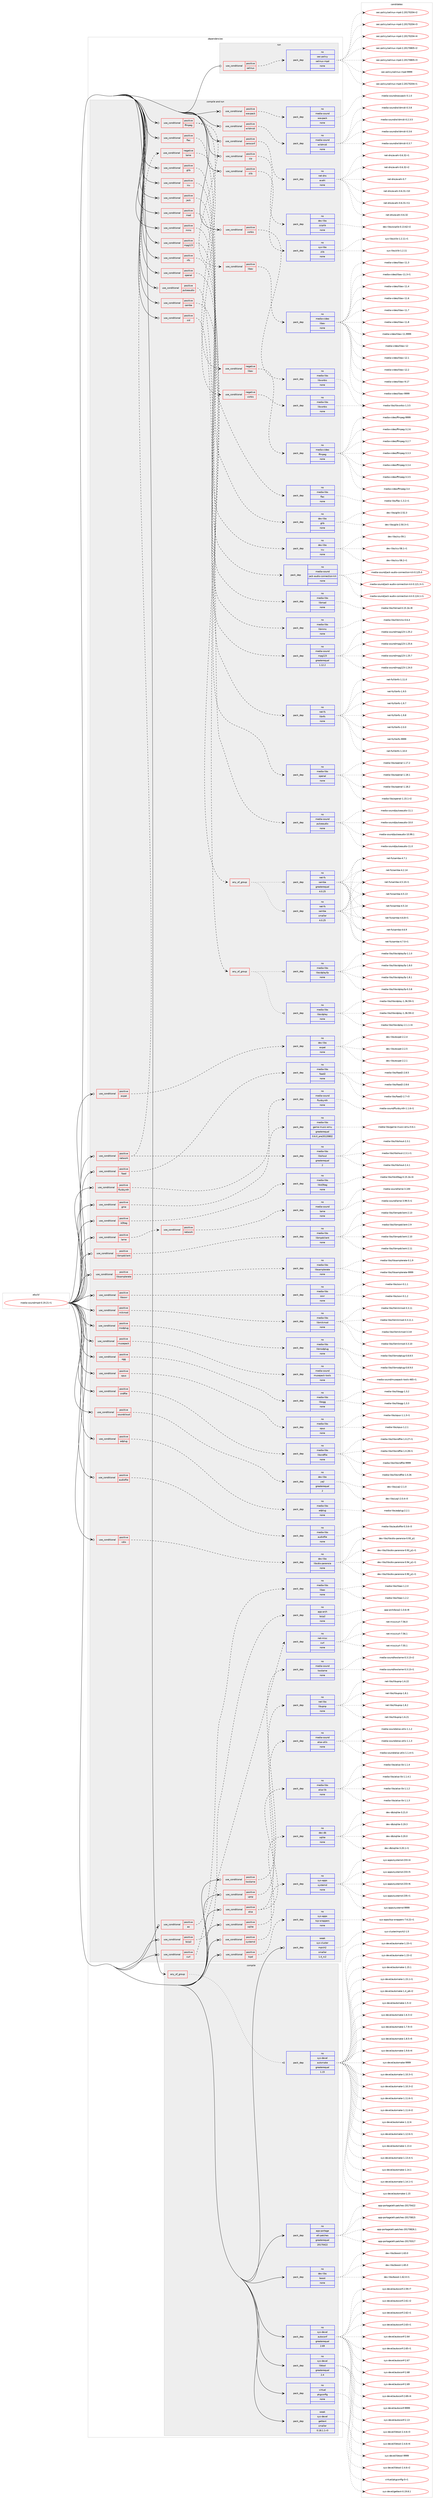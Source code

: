 digraph prolog {

# *************
# Graph options
# *************

newrank=true;
concentrate=true;
compound=true;
graph [rankdir=LR,fontname=Helvetica,fontsize=10,ranksep=1.5];#, ranksep=2.5, nodesep=0.2];
edge  [arrowhead=vee];
node  [fontname=Helvetica,fontsize=10];

# **********
# The ebuild
# **********

subgraph cluster_leftcol {
color=gray;
rank=same;
label=<<i>ebuild</i>>;
id [label="media-sound/mpd-0.19.21-r1", color=red, width=4, href="../media-sound/mpd-0.19.21-r1.svg"];
}

# ****************
# The dependencies
# ****************

subgraph cluster_midcol {
color=gray;
label=<<i>dependencies</i>>;
subgraph cluster_compile {
fillcolor="#eeeeee";
style=filled;
label=<<i>compile</i>>;
subgraph any6012 {
dependency383181 [label=<<TABLE BORDER="0" CELLBORDER="1" CELLSPACING="0" CELLPADDING="4"><TR><TD CELLPADDING="10">any_of_group</TD></TR></TABLE>>, shape=none, color=red];subgraph pack283095 {
dependency383182 [label=<<TABLE BORDER="0" CELLBORDER="1" CELLSPACING="0" CELLPADDING="4" WIDTH="220"><TR><TD ROWSPAN="6" CELLPADDING="30">pack_dep</TD></TR><TR><TD WIDTH="110">no</TD></TR><TR><TD>sys-devel</TD></TR><TR><TD>automake</TD></TR><TR><TD>greaterequal</TD></TR><TR><TD>1.15</TD></TR></TABLE>>, shape=none, color=blue];
}
dependency383181:e -> dependency383182:w [weight=20,style="dotted",arrowhead="oinv"];
}
id:e -> dependency383181:w [weight=20,style="solid",arrowhead="vee"];
subgraph pack283096 {
dependency383183 [label=<<TABLE BORDER="0" CELLBORDER="1" CELLSPACING="0" CELLPADDING="4" WIDTH="220"><TR><TD ROWSPAN="6" CELLPADDING="30">pack_dep</TD></TR><TR><TD WIDTH="110">no</TD></TR><TR><TD>app-portage</TD></TR><TR><TD>elt-patches</TD></TR><TR><TD>greaterequal</TD></TR><TR><TD>20170422</TD></TR></TABLE>>, shape=none, color=blue];
}
id:e -> dependency383183:w [weight=20,style="solid",arrowhead="vee"];
subgraph pack283097 {
dependency383184 [label=<<TABLE BORDER="0" CELLBORDER="1" CELLSPACING="0" CELLPADDING="4" WIDTH="220"><TR><TD ROWSPAN="6" CELLPADDING="30">pack_dep</TD></TR><TR><TD WIDTH="110">no</TD></TR><TR><TD>dev-libs</TD></TR><TR><TD>boost</TD></TR><TR><TD>none</TD></TR><TR><TD></TD></TR></TABLE>>, shape=none, color=blue];
}
id:e -> dependency383184:w [weight=20,style="solid",arrowhead="vee"];
subgraph pack283098 {
dependency383185 [label=<<TABLE BORDER="0" CELLBORDER="1" CELLSPACING="0" CELLPADDING="4" WIDTH="220"><TR><TD ROWSPAN="6" CELLPADDING="30">pack_dep</TD></TR><TR><TD WIDTH="110">no</TD></TR><TR><TD>sys-devel</TD></TR><TR><TD>autoconf</TD></TR><TR><TD>greaterequal</TD></TR><TR><TD>2.69</TD></TR></TABLE>>, shape=none, color=blue];
}
id:e -> dependency383185:w [weight=20,style="solid",arrowhead="vee"];
subgraph pack283099 {
dependency383186 [label=<<TABLE BORDER="0" CELLBORDER="1" CELLSPACING="0" CELLPADDING="4" WIDTH="220"><TR><TD ROWSPAN="6" CELLPADDING="30">pack_dep</TD></TR><TR><TD WIDTH="110">no</TD></TR><TR><TD>sys-devel</TD></TR><TR><TD>libtool</TD></TR><TR><TD>greaterequal</TD></TR><TR><TD>2.4</TD></TR></TABLE>>, shape=none, color=blue];
}
id:e -> dependency383186:w [weight=20,style="solid",arrowhead="vee"];
subgraph pack283100 {
dependency383187 [label=<<TABLE BORDER="0" CELLBORDER="1" CELLSPACING="0" CELLPADDING="4" WIDTH="220"><TR><TD ROWSPAN="6" CELLPADDING="30">pack_dep</TD></TR><TR><TD WIDTH="110">no</TD></TR><TR><TD>virtual</TD></TR><TR><TD>pkgconfig</TD></TR><TR><TD>none</TD></TR><TR><TD></TD></TR></TABLE>>, shape=none, color=blue];
}
id:e -> dependency383187:w [weight=20,style="solid",arrowhead="vee"];
subgraph pack283101 {
dependency383188 [label=<<TABLE BORDER="0" CELLBORDER="1" CELLSPACING="0" CELLPADDING="4" WIDTH="220"><TR><TD ROWSPAN="6" CELLPADDING="30">pack_dep</TD></TR><TR><TD WIDTH="110">weak</TD></TR><TR><TD>sys-devel</TD></TR><TR><TD>gettext</TD></TR><TR><TD>smaller</TD></TR><TR><TD>0.18.1.1-r3</TD></TR></TABLE>>, shape=none, color=blue];
}
id:e -> dependency383188:w [weight=20,style="solid",arrowhead="vee"];
}
subgraph cluster_compileandrun {
fillcolor="#eeeeee";
style=filled;
label=<<i>compile and run</i>>;
subgraph cond93913 {
dependency383189 [label=<<TABLE BORDER="0" CELLBORDER="1" CELLSPACING="0" CELLPADDING="4"><TR><TD ROWSPAN="3" CELLPADDING="10">use_conditional</TD></TR><TR><TD>positive</TD></TR><TR><TD>adplug</TD></TR></TABLE>>, shape=none, color=red];
subgraph pack283102 {
dependency383190 [label=<<TABLE BORDER="0" CELLBORDER="1" CELLSPACING="0" CELLPADDING="4" WIDTH="220"><TR><TD ROWSPAN="6" CELLPADDING="30">pack_dep</TD></TR><TR><TD WIDTH="110">no</TD></TR><TR><TD>media-libs</TD></TR><TR><TD>adplug</TD></TR><TR><TD>none</TD></TR><TR><TD></TD></TR></TABLE>>, shape=none, color=blue];
}
dependency383189:e -> dependency383190:w [weight=20,style="dashed",arrowhead="vee"];
}
id:e -> dependency383189:w [weight=20,style="solid",arrowhead="odotvee"];
subgraph cond93914 {
dependency383191 [label=<<TABLE BORDER="0" CELLBORDER="1" CELLSPACING="0" CELLPADDING="4"><TR><TD ROWSPAN="3" CELLPADDING="10">use_conditional</TD></TR><TR><TD>positive</TD></TR><TR><TD>alsa</TD></TR></TABLE>>, shape=none, color=red];
subgraph pack283103 {
dependency383192 [label=<<TABLE BORDER="0" CELLBORDER="1" CELLSPACING="0" CELLPADDING="4" WIDTH="220"><TR><TD ROWSPAN="6" CELLPADDING="30">pack_dep</TD></TR><TR><TD WIDTH="110">no</TD></TR><TR><TD>media-sound</TD></TR><TR><TD>alsa-utils</TD></TR><TR><TD>none</TD></TR><TR><TD></TD></TR></TABLE>>, shape=none, color=blue];
}
dependency383191:e -> dependency383192:w [weight=20,style="dashed",arrowhead="vee"];
subgraph pack283104 {
dependency383193 [label=<<TABLE BORDER="0" CELLBORDER="1" CELLSPACING="0" CELLPADDING="4" WIDTH="220"><TR><TD ROWSPAN="6" CELLPADDING="30">pack_dep</TD></TR><TR><TD WIDTH="110">no</TD></TR><TR><TD>media-libs</TD></TR><TR><TD>alsa-lib</TD></TR><TR><TD>none</TD></TR><TR><TD></TD></TR></TABLE>>, shape=none, color=blue];
}
dependency383191:e -> dependency383193:w [weight=20,style="dashed",arrowhead="vee"];
}
id:e -> dependency383191:w [weight=20,style="solid",arrowhead="odotvee"];
subgraph cond93915 {
dependency383194 [label=<<TABLE BORDER="0" CELLBORDER="1" CELLSPACING="0" CELLPADDING="4"><TR><TD ROWSPAN="3" CELLPADDING="10">use_conditional</TD></TR><TR><TD>positive</TD></TR><TR><TD>ao</TD></TR></TABLE>>, shape=none, color=red];
subgraph pack283105 {
dependency383195 [label=<<TABLE BORDER="0" CELLBORDER="1" CELLSPACING="0" CELLPADDING="4" WIDTH="220"><TR><TD ROWSPAN="6" CELLPADDING="30">pack_dep</TD></TR><TR><TD WIDTH="110">no</TD></TR><TR><TD>media-libs</TD></TR><TR><TD>libao</TD></TR><TR><TD>none</TD></TR><TR><TD></TD></TR></TABLE>>, shape=none, color=blue];
}
dependency383194:e -> dependency383195:w [weight=20,style="dashed",arrowhead="vee"];
}
id:e -> dependency383194:w [weight=20,style="solid",arrowhead="odotvee"];
subgraph cond93916 {
dependency383196 [label=<<TABLE BORDER="0" CELLBORDER="1" CELLSPACING="0" CELLPADDING="4"><TR><TD ROWSPAN="3" CELLPADDING="10">use_conditional</TD></TR><TR><TD>positive</TD></TR><TR><TD>audiofile</TD></TR></TABLE>>, shape=none, color=red];
subgraph pack283106 {
dependency383197 [label=<<TABLE BORDER="0" CELLBORDER="1" CELLSPACING="0" CELLPADDING="4" WIDTH="220"><TR><TD ROWSPAN="6" CELLPADDING="30">pack_dep</TD></TR><TR><TD WIDTH="110">no</TD></TR><TR><TD>media-libs</TD></TR><TR><TD>audiofile</TD></TR><TR><TD>none</TD></TR><TR><TD></TD></TR></TABLE>>, shape=none, color=blue];
}
dependency383196:e -> dependency383197:w [weight=20,style="dashed",arrowhead="vee"];
}
id:e -> dependency383196:w [weight=20,style="solid",arrowhead="odotvee"];
subgraph cond93917 {
dependency383198 [label=<<TABLE BORDER="0" CELLBORDER="1" CELLSPACING="0" CELLPADDING="4"><TR><TD ROWSPAN="3" CELLPADDING="10">use_conditional</TD></TR><TR><TD>positive</TD></TR><TR><TD>bzip2</TD></TR></TABLE>>, shape=none, color=red];
subgraph pack283107 {
dependency383199 [label=<<TABLE BORDER="0" CELLBORDER="1" CELLSPACING="0" CELLPADDING="4" WIDTH="220"><TR><TD ROWSPAN="6" CELLPADDING="30">pack_dep</TD></TR><TR><TD WIDTH="110">no</TD></TR><TR><TD>app-arch</TD></TR><TR><TD>bzip2</TD></TR><TR><TD>none</TD></TR><TR><TD></TD></TR></TABLE>>, shape=none, color=blue];
}
dependency383198:e -> dependency383199:w [weight=20,style="dashed",arrowhead="vee"];
}
id:e -> dependency383198:w [weight=20,style="solid",arrowhead="odotvee"];
subgraph cond93918 {
dependency383200 [label=<<TABLE BORDER="0" CELLBORDER="1" CELLSPACING="0" CELLPADDING="4"><TR><TD ROWSPAN="3" CELLPADDING="10">use_conditional</TD></TR><TR><TD>positive</TD></TR><TR><TD>cdio</TD></TR></TABLE>>, shape=none, color=red];
subgraph pack283108 {
dependency383201 [label=<<TABLE BORDER="0" CELLBORDER="1" CELLSPACING="0" CELLPADDING="4" WIDTH="220"><TR><TD ROWSPAN="6" CELLPADDING="30">pack_dep</TD></TR><TR><TD WIDTH="110">no</TD></TR><TR><TD>dev-libs</TD></TR><TR><TD>libcdio-paranoia</TD></TR><TR><TD>none</TD></TR><TR><TD></TD></TR></TABLE>>, shape=none, color=blue];
}
dependency383200:e -> dependency383201:w [weight=20,style="dashed",arrowhead="vee"];
}
id:e -> dependency383200:w [weight=20,style="solid",arrowhead="odotvee"];
subgraph cond93919 {
dependency383202 [label=<<TABLE BORDER="0" CELLBORDER="1" CELLSPACING="0" CELLPADDING="4"><TR><TD ROWSPAN="3" CELLPADDING="10">use_conditional</TD></TR><TR><TD>positive</TD></TR><TR><TD>curl</TD></TR></TABLE>>, shape=none, color=red];
subgraph pack283109 {
dependency383203 [label=<<TABLE BORDER="0" CELLBORDER="1" CELLSPACING="0" CELLPADDING="4" WIDTH="220"><TR><TD ROWSPAN="6" CELLPADDING="30">pack_dep</TD></TR><TR><TD WIDTH="110">no</TD></TR><TR><TD>net-misc</TD></TR><TR><TD>curl</TD></TR><TR><TD>none</TD></TR><TR><TD></TD></TR></TABLE>>, shape=none, color=blue];
}
dependency383202:e -> dependency383203:w [weight=20,style="dashed",arrowhead="vee"];
}
id:e -> dependency383202:w [weight=20,style="solid",arrowhead="odotvee"];
subgraph cond93920 {
dependency383204 [label=<<TABLE BORDER="0" CELLBORDER="1" CELLSPACING="0" CELLPADDING="4"><TR><TD ROWSPAN="3" CELLPADDING="10">use_conditional</TD></TR><TR><TD>positive</TD></TR><TR><TD>expat</TD></TR></TABLE>>, shape=none, color=red];
subgraph pack283110 {
dependency383205 [label=<<TABLE BORDER="0" CELLBORDER="1" CELLSPACING="0" CELLPADDING="4" WIDTH="220"><TR><TD ROWSPAN="6" CELLPADDING="30">pack_dep</TD></TR><TR><TD WIDTH="110">no</TD></TR><TR><TD>dev-libs</TD></TR><TR><TD>expat</TD></TR><TR><TD>none</TD></TR><TR><TD></TD></TR></TABLE>>, shape=none, color=blue];
}
dependency383204:e -> dependency383205:w [weight=20,style="dashed",arrowhead="vee"];
}
id:e -> dependency383204:w [weight=20,style="solid",arrowhead="odotvee"];
subgraph cond93921 {
dependency383206 [label=<<TABLE BORDER="0" CELLBORDER="1" CELLSPACING="0" CELLPADDING="4"><TR><TD ROWSPAN="3" CELLPADDING="10">use_conditional</TD></TR><TR><TD>positive</TD></TR><TR><TD>faad</TD></TR></TABLE>>, shape=none, color=red];
subgraph pack283111 {
dependency383207 [label=<<TABLE BORDER="0" CELLBORDER="1" CELLSPACING="0" CELLPADDING="4" WIDTH="220"><TR><TD ROWSPAN="6" CELLPADDING="30">pack_dep</TD></TR><TR><TD WIDTH="110">no</TD></TR><TR><TD>media-libs</TD></TR><TR><TD>faad2</TD></TR><TR><TD>none</TD></TR><TR><TD></TD></TR></TABLE>>, shape=none, color=blue];
}
dependency383206:e -> dependency383207:w [weight=20,style="dashed",arrowhead="vee"];
}
id:e -> dependency383206:w [weight=20,style="solid",arrowhead="odotvee"];
subgraph cond93922 {
dependency383208 [label=<<TABLE BORDER="0" CELLBORDER="1" CELLSPACING="0" CELLPADDING="4"><TR><TD ROWSPAN="3" CELLPADDING="10">use_conditional</TD></TR><TR><TD>positive</TD></TR><TR><TD>ffmpeg</TD></TR></TABLE>>, shape=none, color=red];
subgraph cond93923 {
dependency383209 [label=<<TABLE BORDER="0" CELLBORDER="1" CELLSPACING="0" CELLPADDING="4"><TR><TD ROWSPAN="3" CELLPADDING="10">use_conditional</TD></TR><TR><TD>positive</TD></TR><TR><TD>libav</TD></TR></TABLE>>, shape=none, color=red];
subgraph pack283112 {
dependency383210 [label=<<TABLE BORDER="0" CELLBORDER="1" CELLSPACING="0" CELLPADDING="4" WIDTH="220"><TR><TD ROWSPAN="6" CELLPADDING="30">pack_dep</TD></TR><TR><TD WIDTH="110">no</TD></TR><TR><TD>media-video</TD></TR><TR><TD>libav</TD></TR><TR><TD>none</TD></TR><TR><TD></TD></TR></TABLE>>, shape=none, color=blue];
}
dependency383209:e -> dependency383210:w [weight=20,style="dashed",arrowhead="vee"];
}
dependency383208:e -> dependency383209:w [weight=20,style="dashed",arrowhead="vee"];
subgraph cond93924 {
dependency383211 [label=<<TABLE BORDER="0" CELLBORDER="1" CELLSPACING="0" CELLPADDING="4"><TR><TD ROWSPAN="3" CELLPADDING="10">use_conditional</TD></TR><TR><TD>negative</TD></TR><TR><TD>libav</TD></TR></TABLE>>, shape=none, color=red];
subgraph pack283113 {
dependency383212 [label=<<TABLE BORDER="0" CELLBORDER="1" CELLSPACING="0" CELLPADDING="4" WIDTH="220"><TR><TD ROWSPAN="6" CELLPADDING="30">pack_dep</TD></TR><TR><TD WIDTH="110">no</TD></TR><TR><TD>media-video</TD></TR><TR><TD>ffmpeg</TD></TR><TR><TD>none</TD></TR><TR><TD></TD></TR></TABLE>>, shape=none, color=blue];
}
dependency383211:e -> dependency383212:w [weight=20,style="dashed",arrowhead="vee"];
}
dependency383208:e -> dependency383211:w [weight=20,style="dashed",arrowhead="vee"];
}
id:e -> dependency383208:w [weight=20,style="solid",arrowhead="odotvee"];
subgraph cond93925 {
dependency383213 [label=<<TABLE BORDER="0" CELLBORDER="1" CELLSPACING="0" CELLPADDING="4"><TR><TD ROWSPAN="3" CELLPADDING="10">use_conditional</TD></TR><TR><TD>positive</TD></TR><TR><TD>flac</TD></TR></TABLE>>, shape=none, color=red];
subgraph pack283114 {
dependency383214 [label=<<TABLE BORDER="0" CELLBORDER="1" CELLSPACING="0" CELLPADDING="4" WIDTH="220"><TR><TD ROWSPAN="6" CELLPADDING="30">pack_dep</TD></TR><TR><TD WIDTH="110">no</TD></TR><TR><TD>media-libs</TD></TR><TR><TD>flac</TD></TR><TR><TD>none</TD></TR><TR><TD></TD></TR></TABLE>>, shape=none, color=blue];
}
dependency383213:e -> dependency383214:w [weight=20,style="dashed",arrowhead="vee"];
}
id:e -> dependency383213:w [weight=20,style="solid",arrowhead="odotvee"];
subgraph cond93926 {
dependency383215 [label=<<TABLE BORDER="0" CELLBORDER="1" CELLSPACING="0" CELLPADDING="4"><TR><TD ROWSPAN="3" CELLPADDING="10">use_conditional</TD></TR><TR><TD>positive</TD></TR><TR><TD>fluidsynth</TD></TR></TABLE>>, shape=none, color=red];
subgraph pack283115 {
dependency383216 [label=<<TABLE BORDER="0" CELLBORDER="1" CELLSPACING="0" CELLPADDING="4" WIDTH="220"><TR><TD ROWSPAN="6" CELLPADDING="30">pack_dep</TD></TR><TR><TD WIDTH="110">no</TD></TR><TR><TD>media-sound</TD></TR><TR><TD>fluidsynth</TD></TR><TR><TD>none</TD></TR><TR><TD></TD></TR></TABLE>>, shape=none, color=blue];
}
dependency383215:e -> dependency383216:w [weight=20,style="dashed",arrowhead="vee"];
}
id:e -> dependency383215:w [weight=20,style="solid",arrowhead="odotvee"];
subgraph cond93927 {
dependency383217 [label=<<TABLE BORDER="0" CELLBORDER="1" CELLSPACING="0" CELLPADDING="4"><TR><TD ROWSPAN="3" CELLPADDING="10">use_conditional</TD></TR><TR><TD>positive</TD></TR><TR><TD>glib</TD></TR></TABLE>>, shape=none, color=red];
subgraph pack283116 {
dependency383218 [label=<<TABLE BORDER="0" CELLBORDER="1" CELLSPACING="0" CELLPADDING="4" WIDTH="220"><TR><TD ROWSPAN="6" CELLPADDING="30">pack_dep</TD></TR><TR><TD WIDTH="110">no</TD></TR><TR><TD>dev-libs</TD></TR><TR><TD>glib</TD></TR><TR><TD>none</TD></TR><TR><TD></TD></TR></TABLE>>, shape=none, color=blue];
}
dependency383217:e -> dependency383218:w [weight=20,style="dashed",arrowhead="vee"];
}
id:e -> dependency383217:w [weight=20,style="solid",arrowhead="odotvee"];
subgraph cond93928 {
dependency383219 [label=<<TABLE BORDER="0" CELLBORDER="1" CELLSPACING="0" CELLPADDING="4"><TR><TD ROWSPAN="3" CELLPADDING="10">use_conditional</TD></TR><TR><TD>positive</TD></TR><TR><TD>gme</TD></TR></TABLE>>, shape=none, color=red];
subgraph pack283117 {
dependency383220 [label=<<TABLE BORDER="0" CELLBORDER="1" CELLSPACING="0" CELLPADDING="4" WIDTH="220"><TR><TD ROWSPAN="6" CELLPADDING="30">pack_dep</TD></TR><TR><TD WIDTH="110">no</TD></TR><TR><TD>media-libs</TD></TR><TR><TD>game-music-emu</TD></TR><TR><TD>greaterequal</TD></TR><TR><TD>0.6.0_pre20120802</TD></TR></TABLE>>, shape=none, color=blue];
}
dependency383219:e -> dependency383220:w [weight=20,style="dashed",arrowhead="vee"];
}
id:e -> dependency383219:w [weight=20,style="solid",arrowhead="odotvee"];
subgraph cond93929 {
dependency383221 [label=<<TABLE BORDER="0" CELLBORDER="1" CELLSPACING="0" CELLPADDING="4"><TR><TD ROWSPAN="3" CELLPADDING="10">use_conditional</TD></TR><TR><TD>positive</TD></TR><TR><TD>icu</TD></TR></TABLE>>, shape=none, color=red];
subgraph pack283118 {
dependency383222 [label=<<TABLE BORDER="0" CELLBORDER="1" CELLSPACING="0" CELLPADDING="4" WIDTH="220"><TR><TD ROWSPAN="6" CELLPADDING="30">pack_dep</TD></TR><TR><TD WIDTH="110">no</TD></TR><TR><TD>dev-libs</TD></TR><TR><TD>icu</TD></TR><TR><TD>none</TD></TR><TR><TD></TD></TR></TABLE>>, shape=none, color=blue];
}
dependency383221:e -> dependency383222:w [weight=20,style="dashed",arrowhead="vee"];
}
id:e -> dependency383221:w [weight=20,style="solid",arrowhead="odotvee"];
subgraph cond93930 {
dependency383223 [label=<<TABLE BORDER="0" CELLBORDER="1" CELLSPACING="0" CELLPADDING="4"><TR><TD ROWSPAN="3" CELLPADDING="10">use_conditional</TD></TR><TR><TD>positive</TD></TR><TR><TD>id3tag</TD></TR></TABLE>>, shape=none, color=red];
subgraph pack283119 {
dependency383224 [label=<<TABLE BORDER="0" CELLBORDER="1" CELLSPACING="0" CELLPADDING="4" WIDTH="220"><TR><TD ROWSPAN="6" CELLPADDING="30">pack_dep</TD></TR><TR><TD WIDTH="110">no</TD></TR><TR><TD>media-libs</TD></TR><TR><TD>libid3tag</TD></TR><TR><TD>none</TD></TR><TR><TD></TD></TR></TABLE>>, shape=none, color=blue];
}
dependency383223:e -> dependency383224:w [weight=20,style="dashed",arrowhead="vee"];
}
id:e -> dependency383223:w [weight=20,style="solid",arrowhead="odotvee"];
subgraph cond93931 {
dependency383225 [label=<<TABLE BORDER="0" CELLBORDER="1" CELLSPACING="0" CELLPADDING="4"><TR><TD ROWSPAN="3" CELLPADDING="10">use_conditional</TD></TR><TR><TD>positive</TD></TR><TR><TD>jack</TD></TR></TABLE>>, shape=none, color=red];
subgraph pack283120 {
dependency383226 [label=<<TABLE BORDER="0" CELLBORDER="1" CELLSPACING="0" CELLPADDING="4" WIDTH="220"><TR><TD ROWSPAN="6" CELLPADDING="30">pack_dep</TD></TR><TR><TD WIDTH="110">no</TD></TR><TR><TD>media-sound</TD></TR><TR><TD>jack-audio-connection-kit</TD></TR><TR><TD>none</TD></TR><TR><TD></TD></TR></TABLE>>, shape=none, color=blue];
}
dependency383225:e -> dependency383226:w [weight=20,style="dashed",arrowhead="vee"];
}
id:e -> dependency383225:w [weight=20,style="solid",arrowhead="odotvee"];
subgraph cond93932 {
dependency383227 [label=<<TABLE BORDER="0" CELLBORDER="1" CELLSPACING="0" CELLPADDING="4"><TR><TD ROWSPAN="3" CELLPADDING="10">use_conditional</TD></TR><TR><TD>positive</TD></TR><TR><TD>lame</TD></TR></TABLE>>, shape=none, color=red];
subgraph cond93933 {
dependency383228 [label=<<TABLE BORDER="0" CELLBORDER="1" CELLSPACING="0" CELLPADDING="4"><TR><TD ROWSPAN="3" CELLPADDING="10">use_conditional</TD></TR><TR><TD>positive</TD></TR><TR><TD>network</TD></TR></TABLE>>, shape=none, color=red];
subgraph pack283121 {
dependency383229 [label=<<TABLE BORDER="0" CELLBORDER="1" CELLSPACING="0" CELLPADDING="4" WIDTH="220"><TR><TD ROWSPAN="6" CELLPADDING="30">pack_dep</TD></TR><TR><TD WIDTH="110">no</TD></TR><TR><TD>media-sound</TD></TR><TR><TD>lame</TD></TR><TR><TD>none</TD></TR><TR><TD></TD></TR></TABLE>>, shape=none, color=blue];
}
dependency383228:e -> dependency383229:w [weight=20,style="dashed",arrowhead="vee"];
}
dependency383227:e -> dependency383228:w [weight=20,style="dashed",arrowhead="vee"];
}
id:e -> dependency383227:w [weight=20,style="solid",arrowhead="odotvee"];
subgraph cond93934 {
dependency383230 [label=<<TABLE BORDER="0" CELLBORDER="1" CELLSPACING="0" CELLPADDING="4"><TR><TD ROWSPAN="3" CELLPADDING="10">use_conditional</TD></TR><TR><TD>positive</TD></TR><TR><TD>libmpdclient</TD></TR></TABLE>>, shape=none, color=red];
subgraph pack283122 {
dependency383231 [label=<<TABLE BORDER="0" CELLBORDER="1" CELLSPACING="0" CELLPADDING="4" WIDTH="220"><TR><TD ROWSPAN="6" CELLPADDING="30">pack_dep</TD></TR><TR><TD WIDTH="110">no</TD></TR><TR><TD>media-libs</TD></TR><TR><TD>libmpdclient</TD></TR><TR><TD>none</TD></TR><TR><TD></TD></TR></TABLE>>, shape=none, color=blue];
}
dependency383230:e -> dependency383231:w [weight=20,style="dashed",arrowhead="vee"];
}
id:e -> dependency383230:w [weight=20,style="solid",arrowhead="odotvee"];
subgraph cond93935 {
dependency383232 [label=<<TABLE BORDER="0" CELLBORDER="1" CELLSPACING="0" CELLPADDING="4"><TR><TD ROWSPAN="3" CELLPADDING="10">use_conditional</TD></TR><TR><TD>positive</TD></TR><TR><TD>libsamplerate</TD></TR></TABLE>>, shape=none, color=red];
subgraph pack283123 {
dependency383233 [label=<<TABLE BORDER="0" CELLBORDER="1" CELLSPACING="0" CELLPADDING="4" WIDTH="220"><TR><TD ROWSPAN="6" CELLPADDING="30">pack_dep</TD></TR><TR><TD WIDTH="110">no</TD></TR><TR><TD>media-libs</TD></TR><TR><TD>libsamplerate</TD></TR><TR><TD>none</TD></TR><TR><TD></TD></TR></TABLE>>, shape=none, color=blue];
}
dependency383232:e -> dependency383233:w [weight=20,style="dashed",arrowhead="vee"];
}
id:e -> dependency383232:w [weight=20,style="solid",arrowhead="odotvee"];
subgraph cond93936 {
dependency383234 [label=<<TABLE BORDER="0" CELLBORDER="1" CELLSPACING="0" CELLPADDING="4"><TR><TD ROWSPAN="3" CELLPADDING="10">use_conditional</TD></TR><TR><TD>positive</TD></TR><TR><TD>libsoxr</TD></TR></TABLE>>, shape=none, color=red];
subgraph pack283124 {
dependency383235 [label=<<TABLE BORDER="0" CELLBORDER="1" CELLSPACING="0" CELLPADDING="4" WIDTH="220"><TR><TD ROWSPAN="6" CELLPADDING="30">pack_dep</TD></TR><TR><TD WIDTH="110">no</TD></TR><TR><TD>media-libs</TD></TR><TR><TD>soxr</TD></TR><TR><TD>none</TD></TR><TR><TD></TD></TR></TABLE>>, shape=none, color=blue];
}
dependency383234:e -> dependency383235:w [weight=20,style="dashed",arrowhead="vee"];
}
id:e -> dependency383234:w [weight=20,style="solid",arrowhead="odotvee"];
subgraph cond93937 {
dependency383236 [label=<<TABLE BORDER="0" CELLBORDER="1" CELLSPACING="0" CELLPADDING="4"><TR><TD ROWSPAN="3" CELLPADDING="10">use_conditional</TD></TR><TR><TD>positive</TD></TR><TR><TD>mad</TD></TR></TABLE>>, shape=none, color=red];
subgraph pack283125 {
dependency383237 [label=<<TABLE BORDER="0" CELLBORDER="1" CELLSPACING="0" CELLPADDING="4" WIDTH="220"><TR><TD ROWSPAN="6" CELLPADDING="30">pack_dep</TD></TR><TR><TD WIDTH="110">no</TD></TR><TR><TD>media-libs</TD></TR><TR><TD>libmad</TD></TR><TR><TD>none</TD></TR><TR><TD></TD></TR></TABLE>>, shape=none, color=blue];
}
dependency383236:e -> dependency383237:w [weight=20,style="dashed",arrowhead="vee"];
}
id:e -> dependency383236:w [weight=20,style="solid",arrowhead="odotvee"];
subgraph cond93938 {
dependency383238 [label=<<TABLE BORDER="0" CELLBORDER="1" CELLSPACING="0" CELLPADDING="4"><TR><TD ROWSPAN="3" CELLPADDING="10">use_conditional</TD></TR><TR><TD>positive</TD></TR><TR><TD>mikmod</TD></TR></TABLE>>, shape=none, color=red];
subgraph pack283126 {
dependency383239 [label=<<TABLE BORDER="0" CELLBORDER="1" CELLSPACING="0" CELLPADDING="4" WIDTH="220"><TR><TD ROWSPAN="6" CELLPADDING="30">pack_dep</TD></TR><TR><TD WIDTH="110">no</TD></TR><TR><TD>media-libs</TD></TR><TR><TD>libmikmod</TD></TR><TR><TD>none</TD></TR><TR><TD></TD></TR></TABLE>>, shape=none, color=blue];
}
dependency383238:e -> dependency383239:w [weight=20,style="dashed",arrowhead="vee"];
}
id:e -> dependency383238:w [weight=20,style="solid",arrowhead="odotvee"];
subgraph cond93939 {
dependency383240 [label=<<TABLE BORDER="0" CELLBORDER="1" CELLSPACING="0" CELLPADDING="4"><TR><TD ROWSPAN="3" CELLPADDING="10">use_conditional</TD></TR><TR><TD>positive</TD></TR><TR><TD>mms</TD></TR></TABLE>>, shape=none, color=red];
subgraph pack283127 {
dependency383241 [label=<<TABLE BORDER="0" CELLBORDER="1" CELLSPACING="0" CELLPADDING="4" WIDTH="220"><TR><TD ROWSPAN="6" CELLPADDING="30">pack_dep</TD></TR><TR><TD WIDTH="110">no</TD></TR><TR><TD>media-libs</TD></TR><TR><TD>libmms</TD></TR><TR><TD>none</TD></TR><TR><TD></TD></TR></TABLE>>, shape=none, color=blue];
}
dependency383240:e -> dependency383241:w [weight=20,style="dashed",arrowhead="vee"];
}
id:e -> dependency383240:w [weight=20,style="solid",arrowhead="odotvee"];
subgraph cond93940 {
dependency383242 [label=<<TABLE BORDER="0" CELLBORDER="1" CELLSPACING="0" CELLPADDING="4"><TR><TD ROWSPAN="3" CELLPADDING="10">use_conditional</TD></TR><TR><TD>positive</TD></TR><TR><TD>modplug</TD></TR></TABLE>>, shape=none, color=red];
subgraph pack283128 {
dependency383243 [label=<<TABLE BORDER="0" CELLBORDER="1" CELLSPACING="0" CELLPADDING="4" WIDTH="220"><TR><TD ROWSPAN="6" CELLPADDING="30">pack_dep</TD></TR><TR><TD WIDTH="110">no</TD></TR><TR><TD>media-libs</TD></TR><TR><TD>libmodplug</TD></TR><TR><TD>none</TD></TR><TR><TD></TD></TR></TABLE>>, shape=none, color=blue];
}
dependency383242:e -> dependency383243:w [weight=20,style="dashed",arrowhead="vee"];
}
id:e -> dependency383242:w [weight=20,style="solid",arrowhead="odotvee"];
subgraph cond93941 {
dependency383244 [label=<<TABLE BORDER="0" CELLBORDER="1" CELLSPACING="0" CELLPADDING="4"><TR><TD ROWSPAN="3" CELLPADDING="10">use_conditional</TD></TR><TR><TD>positive</TD></TR><TR><TD>mpg123</TD></TR></TABLE>>, shape=none, color=red];
subgraph pack283129 {
dependency383245 [label=<<TABLE BORDER="0" CELLBORDER="1" CELLSPACING="0" CELLPADDING="4" WIDTH="220"><TR><TD ROWSPAN="6" CELLPADDING="30">pack_dep</TD></TR><TR><TD WIDTH="110">no</TD></TR><TR><TD>media-sound</TD></TR><TR><TD>mpg123</TD></TR><TR><TD>greaterequal</TD></TR><TR><TD>1.12.2</TD></TR></TABLE>>, shape=none, color=blue];
}
dependency383244:e -> dependency383245:w [weight=20,style="dashed",arrowhead="vee"];
}
id:e -> dependency383244:w [weight=20,style="solid",arrowhead="odotvee"];
subgraph cond93942 {
dependency383246 [label=<<TABLE BORDER="0" CELLBORDER="1" CELLSPACING="0" CELLPADDING="4"><TR><TD ROWSPAN="3" CELLPADDING="10">use_conditional</TD></TR><TR><TD>positive</TD></TR><TR><TD>musepack</TD></TR></TABLE>>, shape=none, color=red];
subgraph pack283130 {
dependency383247 [label=<<TABLE BORDER="0" CELLBORDER="1" CELLSPACING="0" CELLPADDING="4" WIDTH="220"><TR><TD ROWSPAN="6" CELLPADDING="30">pack_dep</TD></TR><TR><TD WIDTH="110">no</TD></TR><TR><TD>media-sound</TD></TR><TR><TD>musepack-tools</TD></TR><TR><TD>none</TD></TR><TR><TD></TD></TR></TABLE>>, shape=none, color=blue];
}
dependency383246:e -> dependency383247:w [weight=20,style="dashed",arrowhead="vee"];
}
id:e -> dependency383246:w [weight=20,style="solid",arrowhead="odotvee"];
subgraph cond93943 {
dependency383248 [label=<<TABLE BORDER="0" CELLBORDER="1" CELLSPACING="0" CELLPADDING="4"><TR><TD ROWSPAN="3" CELLPADDING="10">use_conditional</TD></TR><TR><TD>positive</TD></TR><TR><TD>network</TD></TR></TABLE>>, shape=none, color=red];
subgraph pack283131 {
dependency383249 [label=<<TABLE BORDER="0" CELLBORDER="1" CELLSPACING="0" CELLPADDING="4" WIDTH="220"><TR><TD ROWSPAN="6" CELLPADDING="30">pack_dep</TD></TR><TR><TD WIDTH="110">no</TD></TR><TR><TD>media-libs</TD></TR><TR><TD>libshout</TD></TR><TR><TD>greaterequal</TD></TR><TR><TD>2</TD></TR></TABLE>>, shape=none, color=blue];
}
dependency383248:e -> dependency383249:w [weight=20,style="dashed",arrowhead="vee"];
subgraph cond93944 {
dependency383250 [label=<<TABLE BORDER="0" CELLBORDER="1" CELLSPACING="0" CELLPADDING="4"><TR><TD ROWSPAN="3" CELLPADDING="10">use_conditional</TD></TR><TR><TD>negative</TD></TR><TR><TD>lame</TD></TR></TABLE>>, shape=none, color=red];
subgraph cond93945 {
dependency383251 [label=<<TABLE BORDER="0" CELLBORDER="1" CELLSPACING="0" CELLPADDING="4"><TR><TD ROWSPAN="3" CELLPADDING="10">use_conditional</TD></TR><TR><TD>negative</TD></TR><TR><TD>vorbis</TD></TR></TABLE>>, shape=none, color=red];
subgraph pack283132 {
dependency383252 [label=<<TABLE BORDER="0" CELLBORDER="1" CELLSPACING="0" CELLPADDING="4" WIDTH="220"><TR><TD ROWSPAN="6" CELLPADDING="30">pack_dep</TD></TR><TR><TD WIDTH="110">no</TD></TR><TR><TD>media-libs</TD></TR><TR><TD>libvorbis</TD></TR><TR><TD>none</TD></TR><TR><TD></TD></TR></TABLE>>, shape=none, color=blue];
}
dependency383251:e -> dependency383252:w [weight=20,style="dashed",arrowhead="vee"];
}
dependency383250:e -> dependency383251:w [weight=20,style="dashed",arrowhead="vee"];
}
dependency383248:e -> dependency383250:w [weight=20,style="dashed",arrowhead="vee"];
}
id:e -> dependency383248:w [weight=20,style="solid",arrowhead="odotvee"];
subgraph cond93946 {
dependency383253 [label=<<TABLE BORDER="0" CELLBORDER="1" CELLSPACING="0" CELLPADDING="4"><TR><TD ROWSPAN="3" CELLPADDING="10">use_conditional</TD></TR><TR><TD>positive</TD></TR><TR><TD>nfs</TD></TR></TABLE>>, shape=none, color=red];
subgraph pack283133 {
dependency383254 [label=<<TABLE BORDER="0" CELLBORDER="1" CELLSPACING="0" CELLPADDING="4" WIDTH="220"><TR><TD ROWSPAN="6" CELLPADDING="30">pack_dep</TD></TR><TR><TD WIDTH="110">no</TD></TR><TR><TD>net-fs</TD></TR><TR><TD>libnfs</TD></TR><TR><TD>none</TD></TR><TR><TD></TD></TR></TABLE>>, shape=none, color=blue];
}
dependency383253:e -> dependency383254:w [weight=20,style="dashed",arrowhead="vee"];
}
id:e -> dependency383253:w [weight=20,style="solid",arrowhead="odotvee"];
subgraph cond93947 {
dependency383255 [label=<<TABLE BORDER="0" CELLBORDER="1" CELLSPACING="0" CELLPADDING="4"><TR><TD ROWSPAN="3" CELLPADDING="10">use_conditional</TD></TR><TR><TD>positive</TD></TR><TR><TD>ogg</TD></TR></TABLE>>, shape=none, color=red];
subgraph pack283134 {
dependency383256 [label=<<TABLE BORDER="0" CELLBORDER="1" CELLSPACING="0" CELLPADDING="4" WIDTH="220"><TR><TD ROWSPAN="6" CELLPADDING="30">pack_dep</TD></TR><TR><TD WIDTH="110">no</TD></TR><TR><TD>media-libs</TD></TR><TR><TD>libogg</TD></TR><TR><TD>none</TD></TR><TR><TD></TD></TR></TABLE>>, shape=none, color=blue];
}
dependency383255:e -> dependency383256:w [weight=20,style="dashed",arrowhead="vee"];
}
id:e -> dependency383255:w [weight=20,style="solid",arrowhead="odotvee"];
subgraph cond93948 {
dependency383257 [label=<<TABLE BORDER="0" CELLBORDER="1" CELLSPACING="0" CELLPADDING="4"><TR><TD ROWSPAN="3" CELLPADDING="10">use_conditional</TD></TR><TR><TD>positive</TD></TR><TR><TD>openal</TD></TR></TABLE>>, shape=none, color=red];
subgraph pack283135 {
dependency383258 [label=<<TABLE BORDER="0" CELLBORDER="1" CELLSPACING="0" CELLPADDING="4" WIDTH="220"><TR><TD ROWSPAN="6" CELLPADDING="30">pack_dep</TD></TR><TR><TD WIDTH="110">no</TD></TR><TR><TD>media-libs</TD></TR><TR><TD>openal</TD></TR><TR><TD>none</TD></TR><TR><TD></TD></TR></TABLE>>, shape=none, color=blue];
}
dependency383257:e -> dependency383258:w [weight=20,style="dashed",arrowhead="vee"];
}
id:e -> dependency383257:w [weight=20,style="solid",arrowhead="odotvee"];
subgraph cond93949 {
dependency383259 [label=<<TABLE BORDER="0" CELLBORDER="1" CELLSPACING="0" CELLPADDING="4"><TR><TD ROWSPAN="3" CELLPADDING="10">use_conditional</TD></TR><TR><TD>positive</TD></TR><TR><TD>opus</TD></TR></TABLE>>, shape=none, color=red];
subgraph pack283136 {
dependency383260 [label=<<TABLE BORDER="0" CELLBORDER="1" CELLSPACING="0" CELLPADDING="4" WIDTH="220"><TR><TD ROWSPAN="6" CELLPADDING="30">pack_dep</TD></TR><TR><TD WIDTH="110">no</TD></TR><TR><TD>media-libs</TD></TR><TR><TD>opus</TD></TR><TR><TD>none</TD></TR><TR><TD></TD></TR></TABLE>>, shape=none, color=blue];
}
dependency383259:e -> dependency383260:w [weight=20,style="dashed",arrowhead="vee"];
}
id:e -> dependency383259:w [weight=20,style="solid",arrowhead="odotvee"];
subgraph cond93950 {
dependency383261 [label=<<TABLE BORDER="0" CELLBORDER="1" CELLSPACING="0" CELLPADDING="4"><TR><TD ROWSPAN="3" CELLPADDING="10">use_conditional</TD></TR><TR><TD>positive</TD></TR><TR><TD>pulseaudio</TD></TR></TABLE>>, shape=none, color=red];
subgraph pack283137 {
dependency383262 [label=<<TABLE BORDER="0" CELLBORDER="1" CELLSPACING="0" CELLPADDING="4" WIDTH="220"><TR><TD ROWSPAN="6" CELLPADDING="30">pack_dep</TD></TR><TR><TD WIDTH="110">no</TD></TR><TR><TD>media-sound</TD></TR><TR><TD>pulseaudio</TD></TR><TR><TD>none</TD></TR><TR><TD></TD></TR></TABLE>>, shape=none, color=blue];
}
dependency383261:e -> dependency383262:w [weight=20,style="dashed",arrowhead="vee"];
}
id:e -> dependency383261:w [weight=20,style="solid",arrowhead="odotvee"];
subgraph cond93951 {
dependency383263 [label=<<TABLE BORDER="0" CELLBORDER="1" CELLSPACING="0" CELLPADDING="4"><TR><TD ROWSPAN="3" CELLPADDING="10">use_conditional</TD></TR><TR><TD>positive</TD></TR><TR><TD>samba</TD></TR></TABLE>>, shape=none, color=red];
subgraph any6013 {
dependency383264 [label=<<TABLE BORDER="0" CELLBORDER="1" CELLSPACING="0" CELLPADDING="4"><TR><TD CELLPADDING="10">any_of_group</TD></TR></TABLE>>, shape=none, color=red];subgraph pack283138 {
dependency383265 [label=<<TABLE BORDER="0" CELLBORDER="1" CELLSPACING="0" CELLPADDING="4" WIDTH="220"><TR><TD ROWSPAN="6" CELLPADDING="30">pack_dep</TD></TR><TR><TD WIDTH="110">no</TD></TR><TR><TD>net-fs</TD></TR><TR><TD>samba</TD></TR><TR><TD>smaller</TD></TR><TR><TD>4.0.25</TD></TR></TABLE>>, shape=none, color=blue];
}
dependency383264:e -> dependency383265:w [weight=20,style="dotted",arrowhead="oinv"];
subgraph pack283139 {
dependency383266 [label=<<TABLE BORDER="0" CELLBORDER="1" CELLSPACING="0" CELLPADDING="4" WIDTH="220"><TR><TD ROWSPAN="6" CELLPADDING="30">pack_dep</TD></TR><TR><TD WIDTH="110">no</TD></TR><TR><TD>net-fs</TD></TR><TR><TD>samba</TD></TR><TR><TD>greaterequal</TD></TR><TR><TD>4.0.25</TD></TR></TABLE>>, shape=none, color=blue];
}
dependency383264:e -> dependency383266:w [weight=20,style="dotted",arrowhead="oinv"];
}
dependency383263:e -> dependency383264:w [weight=20,style="dashed",arrowhead="vee"];
}
id:e -> dependency383263:w [weight=20,style="solid",arrowhead="odotvee"];
subgraph cond93952 {
dependency383267 [label=<<TABLE BORDER="0" CELLBORDER="1" CELLSPACING="0" CELLPADDING="4"><TR><TD ROWSPAN="3" CELLPADDING="10">use_conditional</TD></TR><TR><TD>positive</TD></TR><TR><TD>sid</TD></TR></TABLE>>, shape=none, color=red];
subgraph any6014 {
dependency383268 [label=<<TABLE BORDER="0" CELLBORDER="1" CELLSPACING="0" CELLPADDING="4"><TR><TD CELLPADDING="10">any_of_group</TD></TR></TABLE>>, shape=none, color=red];subgraph pack283140 {
dependency383269 [label=<<TABLE BORDER="0" CELLBORDER="1" CELLSPACING="0" CELLPADDING="4" WIDTH="220"><TR><TD ROWSPAN="6" CELLPADDING="30">pack_dep</TD></TR><TR><TD WIDTH="110">no</TD></TR><TR><TD>media-libs</TD></TR><TR><TD>libsidplay</TD></TR><TR><TD>none</TD></TR><TR><TD></TD></TR></TABLE>>, shape=none, color=blue];
}
dependency383268:e -> dependency383269:w [weight=20,style="dotted",arrowhead="oinv"];
subgraph pack283141 {
dependency383270 [label=<<TABLE BORDER="0" CELLBORDER="1" CELLSPACING="0" CELLPADDING="4" WIDTH="220"><TR><TD ROWSPAN="6" CELLPADDING="30">pack_dep</TD></TR><TR><TD WIDTH="110">no</TD></TR><TR><TD>media-libs</TD></TR><TR><TD>libsidplayfp</TD></TR><TR><TD>none</TD></TR><TR><TD></TD></TR></TABLE>>, shape=none, color=blue];
}
dependency383268:e -> dependency383270:w [weight=20,style="dotted",arrowhead="oinv"];
}
dependency383267:e -> dependency383268:w [weight=20,style="dashed",arrowhead="vee"];
}
id:e -> dependency383267:w [weight=20,style="solid",arrowhead="odotvee"];
subgraph cond93953 {
dependency383271 [label=<<TABLE BORDER="0" CELLBORDER="1" CELLSPACING="0" CELLPADDING="4"><TR><TD ROWSPAN="3" CELLPADDING="10">use_conditional</TD></TR><TR><TD>positive</TD></TR><TR><TD>sndfile</TD></TR></TABLE>>, shape=none, color=red];
subgraph pack283142 {
dependency383272 [label=<<TABLE BORDER="0" CELLBORDER="1" CELLSPACING="0" CELLPADDING="4" WIDTH="220"><TR><TD ROWSPAN="6" CELLPADDING="30">pack_dep</TD></TR><TR><TD WIDTH="110">no</TD></TR><TR><TD>media-libs</TD></TR><TR><TD>libsndfile</TD></TR><TR><TD>none</TD></TR><TR><TD></TD></TR></TABLE>>, shape=none, color=blue];
}
dependency383271:e -> dependency383272:w [weight=20,style="dashed",arrowhead="vee"];
}
id:e -> dependency383271:w [weight=20,style="solid",arrowhead="odotvee"];
subgraph cond93954 {
dependency383273 [label=<<TABLE BORDER="0" CELLBORDER="1" CELLSPACING="0" CELLPADDING="4"><TR><TD ROWSPAN="3" CELLPADDING="10">use_conditional</TD></TR><TR><TD>positive</TD></TR><TR><TD>soundcloud</TD></TR></TABLE>>, shape=none, color=red];
subgraph pack283143 {
dependency383274 [label=<<TABLE BORDER="0" CELLBORDER="1" CELLSPACING="0" CELLPADDING="4" WIDTH="220"><TR><TD ROWSPAN="6" CELLPADDING="30">pack_dep</TD></TR><TR><TD WIDTH="110">no</TD></TR><TR><TD>dev-libs</TD></TR><TR><TD>yajl</TD></TR><TR><TD>greaterequal</TD></TR><TR><TD>2</TD></TR></TABLE>>, shape=none, color=blue];
}
dependency383273:e -> dependency383274:w [weight=20,style="dashed",arrowhead="vee"];
}
id:e -> dependency383273:w [weight=20,style="solid",arrowhead="odotvee"];
subgraph cond93955 {
dependency383275 [label=<<TABLE BORDER="0" CELLBORDER="1" CELLSPACING="0" CELLPADDING="4"><TR><TD ROWSPAN="3" CELLPADDING="10">use_conditional</TD></TR><TR><TD>positive</TD></TR><TR><TD>sqlite</TD></TR></TABLE>>, shape=none, color=red];
subgraph pack283144 {
dependency383276 [label=<<TABLE BORDER="0" CELLBORDER="1" CELLSPACING="0" CELLPADDING="4" WIDTH="220"><TR><TD ROWSPAN="6" CELLPADDING="30">pack_dep</TD></TR><TR><TD WIDTH="110">no</TD></TR><TR><TD>dev-db</TD></TR><TR><TD>sqlite</TD></TR><TR><TD>none</TD></TR><TR><TD></TD></TR></TABLE>>, shape=none, color=blue];
}
dependency383275:e -> dependency383276:w [weight=20,style="dashed",arrowhead="vee"];
}
id:e -> dependency383275:w [weight=20,style="solid",arrowhead="odotvee"];
subgraph cond93956 {
dependency383277 [label=<<TABLE BORDER="0" CELLBORDER="1" CELLSPACING="0" CELLPADDING="4"><TR><TD ROWSPAN="3" CELLPADDING="10">use_conditional</TD></TR><TR><TD>positive</TD></TR><TR><TD>systemd</TD></TR></TABLE>>, shape=none, color=red];
subgraph pack283145 {
dependency383278 [label=<<TABLE BORDER="0" CELLBORDER="1" CELLSPACING="0" CELLPADDING="4" WIDTH="220"><TR><TD ROWSPAN="6" CELLPADDING="30">pack_dep</TD></TR><TR><TD WIDTH="110">no</TD></TR><TR><TD>sys-apps</TD></TR><TR><TD>systemd</TD></TR><TR><TD>none</TD></TR><TR><TD></TD></TR></TABLE>>, shape=none, color=blue];
}
dependency383277:e -> dependency383278:w [weight=20,style="dashed",arrowhead="vee"];
}
id:e -> dependency383277:w [weight=20,style="solid",arrowhead="odotvee"];
subgraph cond93957 {
dependency383279 [label=<<TABLE BORDER="0" CELLBORDER="1" CELLSPACING="0" CELLPADDING="4"><TR><TD ROWSPAN="3" CELLPADDING="10">use_conditional</TD></TR><TR><TD>positive</TD></TR><TR><TD>tcpd</TD></TR></TABLE>>, shape=none, color=red];
subgraph pack283146 {
dependency383280 [label=<<TABLE BORDER="0" CELLBORDER="1" CELLSPACING="0" CELLPADDING="4" WIDTH="220"><TR><TD ROWSPAN="6" CELLPADDING="30">pack_dep</TD></TR><TR><TD WIDTH="110">no</TD></TR><TR><TD>sys-apps</TD></TR><TR><TD>tcp-wrappers</TD></TR><TR><TD>none</TD></TR><TR><TD></TD></TR></TABLE>>, shape=none, color=blue];
}
dependency383279:e -> dependency383280:w [weight=20,style="dashed",arrowhead="vee"];
}
id:e -> dependency383279:w [weight=20,style="solid",arrowhead="odotvee"];
subgraph cond93958 {
dependency383281 [label=<<TABLE BORDER="0" CELLBORDER="1" CELLSPACING="0" CELLPADDING="4"><TR><TD ROWSPAN="3" CELLPADDING="10">use_conditional</TD></TR><TR><TD>positive</TD></TR><TR><TD>twolame</TD></TR></TABLE>>, shape=none, color=red];
subgraph pack283147 {
dependency383282 [label=<<TABLE BORDER="0" CELLBORDER="1" CELLSPACING="0" CELLPADDING="4" WIDTH="220"><TR><TD ROWSPAN="6" CELLPADDING="30">pack_dep</TD></TR><TR><TD WIDTH="110">no</TD></TR><TR><TD>media-sound</TD></TR><TR><TD>twolame</TD></TR><TR><TD>none</TD></TR><TR><TD></TD></TR></TABLE>>, shape=none, color=blue];
}
dependency383281:e -> dependency383282:w [weight=20,style="dashed",arrowhead="vee"];
}
id:e -> dependency383281:w [weight=20,style="solid",arrowhead="odotvee"];
subgraph cond93959 {
dependency383283 [label=<<TABLE BORDER="0" CELLBORDER="1" CELLSPACING="0" CELLPADDING="4"><TR><TD ROWSPAN="3" CELLPADDING="10">use_conditional</TD></TR><TR><TD>positive</TD></TR><TR><TD>upnp</TD></TR></TABLE>>, shape=none, color=red];
subgraph pack283148 {
dependency383284 [label=<<TABLE BORDER="0" CELLBORDER="1" CELLSPACING="0" CELLPADDING="4" WIDTH="220"><TR><TD ROWSPAN="6" CELLPADDING="30">pack_dep</TD></TR><TR><TD WIDTH="110">no</TD></TR><TR><TD>net-libs</TD></TR><TR><TD>libupnp</TD></TR><TR><TD>none</TD></TR><TR><TD></TD></TR></TABLE>>, shape=none, color=blue];
}
dependency383283:e -> dependency383284:w [weight=20,style="dashed",arrowhead="vee"];
}
id:e -> dependency383283:w [weight=20,style="solid",arrowhead="odotvee"];
subgraph cond93960 {
dependency383285 [label=<<TABLE BORDER="0" CELLBORDER="1" CELLSPACING="0" CELLPADDING="4"><TR><TD ROWSPAN="3" CELLPADDING="10">use_conditional</TD></TR><TR><TD>positive</TD></TR><TR><TD>vorbis</TD></TR></TABLE>>, shape=none, color=red];
subgraph pack283149 {
dependency383286 [label=<<TABLE BORDER="0" CELLBORDER="1" CELLSPACING="0" CELLPADDING="4" WIDTH="220"><TR><TD ROWSPAN="6" CELLPADDING="30">pack_dep</TD></TR><TR><TD WIDTH="110">no</TD></TR><TR><TD>media-libs</TD></TR><TR><TD>libvorbis</TD></TR><TR><TD>none</TD></TR><TR><TD></TD></TR></TABLE>>, shape=none, color=blue];
}
dependency383285:e -> dependency383286:w [weight=20,style="dashed",arrowhead="vee"];
}
id:e -> dependency383285:w [weight=20,style="solid",arrowhead="odotvee"];
subgraph cond93961 {
dependency383287 [label=<<TABLE BORDER="0" CELLBORDER="1" CELLSPACING="0" CELLPADDING="4"><TR><TD ROWSPAN="3" CELLPADDING="10">use_conditional</TD></TR><TR><TD>positive</TD></TR><TR><TD>wavpack</TD></TR></TABLE>>, shape=none, color=red];
subgraph pack283150 {
dependency383288 [label=<<TABLE BORDER="0" CELLBORDER="1" CELLSPACING="0" CELLPADDING="4" WIDTH="220"><TR><TD ROWSPAN="6" CELLPADDING="30">pack_dep</TD></TR><TR><TD WIDTH="110">no</TD></TR><TR><TD>media-sound</TD></TR><TR><TD>wavpack</TD></TR><TR><TD>none</TD></TR><TR><TD></TD></TR></TABLE>>, shape=none, color=blue];
}
dependency383287:e -> dependency383288:w [weight=20,style="dashed",arrowhead="vee"];
}
id:e -> dependency383287:w [weight=20,style="solid",arrowhead="odotvee"];
subgraph cond93962 {
dependency383289 [label=<<TABLE BORDER="0" CELLBORDER="1" CELLSPACING="0" CELLPADDING="4"><TR><TD ROWSPAN="3" CELLPADDING="10">use_conditional</TD></TR><TR><TD>positive</TD></TR><TR><TD>wildmidi</TD></TR></TABLE>>, shape=none, color=red];
subgraph pack283151 {
dependency383290 [label=<<TABLE BORDER="0" CELLBORDER="1" CELLSPACING="0" CELLPADDING="4" WIDTH="220"><TR><TD ROWSPAN="6" CELLPADDING="30">pack_dep</TD></TR><TR><TD WIDTH="110">no</TD></TR><TR><TD>media-sound</TD></TR><TR><TD>wildmidi</TD></TR><TR><TD>none</TD></TR><TR><TD></TD></TR></TABLE>>, shape=none, color=blue];
}
dependency383289:e -> dependency383290:w [weight=20,style="dashed",arrowhead="vee"];
}
id:e -> dependency383289:w [weight=20,style="solid",arrowhead="odotvee"];
subgraph cond93963 {
dependency383291 [label=<<TABLE BORDER="0" CELLBORDER="1" CELLSPACING="0" CELLPADDING="4"><TR><TD ROWSPAN="3" CELLPADDING="10">use_conditional</TD></TR><TR><TD>positive</TD></TR><TR><TD>zeroconf</TD></TR></TABLE>>, shape=none, color=red];
subgraph pack283152 {
dependency383292 [label=<<TABLE BORDER="0" CELLBORDER="1" CELLSPACING="0" CELLPADDING="4" WIDTH="220"><TR><TD ROWSPAN="6" CELLPADDING="30">pack_dep</TD></TR><TR><TD WIDTH="110">no</TD></TR><TR><TD>net-dns</TD></TR><TR><TD>avahi</TD></TR><TR><TD>none</TD></TR><TR><TD></TD></TR></TABLE>>, shape=none, color=blue];
}
dependency383291:e -> dependency383292:w [weight=20,style="dashed",arrowhead="vee"];
}
id:e -> dependency383291:w [weight=20,style="solid",arrowhead="odotvee"];
subgraph cond93964 {
dependency383293 [label=<<TABLE BORDER="0" CELLBORDER="1" CELLSPACING="0" CELLPADDING="4"><TR><TD ROWSPAN="3" CELLPADDING="10">use_conditional</TD></TR><TR><TD>positive</TD></TR><TR><TD>zip</TD></TR></TABLE>>, shape=none, color=red];
subgraph pack283153 {
dependency383294 [label=<<TABLE BORDER="0" CELLBORDER="1" CELLSPACING="0" CELLPADDING="4" WIDTH="220"><TR><TD ROWSPAN="6" CELLPADDING="30">pack_dep</TD></TR><TR><TD WIDTH="110">no</TD></TR><TR><TD>dev-libs</TD></TR><TR><TD>zziplib</TD></TR><TR><TD>none</TD></TR><TR><TD></TD></TR></TABLE>>, shape=none, color=blue];
}
dependency383293:e -> dependency383294:w [weight=20,style="dashed",arrowhead="vee"];
}
id:e -> dependency383293:w [weight=20,style="solid",arrowhead="odotvee"];
subgraph cond93965 {
dependency383295 [label=<<TABLE BORDER="0" CELLBORDER="1" CELLSPACING="0" CELLPADDING="4"><TR><TD ROWSPAN="3" CELLPADDING="10">use_conditional</TD></TR><TR><TD>positive</TD></TR><TR><TD>zlib</TD></TR></TABLE>>, shape=none, color=red];
subgraph pack283154 {
dependency383296 [label=<<TABLE BORDER="0" CELLBORDER="1" CELLSPACING="0" CELLPADDING="4" WIDTH="220"><TR><TD ROWSPAN="6" CELLPADDING="30">pack_dep</TD></TR><TR><TD WIDTH="110">no</TD></TR><TR><TD>sys-libs</TD></TR><TR><TD>zlib</TD></TR><TR><TD>none</TD></TR><TR><TD></TD></TR></TABLE>>, shape=none, color=blue];
}
dependency383295:e -> dependency383296:w [weight=20,style="dashed",arrowhead="vee"];
}
id:e -> dependency383295:w [weight=20,style="solid",arrowhead="odotvee"];
subgraph pack283155 {
dependency383297 [label=<<TABLE BORDER="0" CELLBORDER="1" CELLSPACING="0" CELLPADDING="4" WIDTH="220"><TR><TD ROWSPAN="6" CELLPADDING="30">pack_dep</TD></TR><TR><TD WIDTH="110">weak</TD></TR><TR><TD>sys-cluster</TD></TR><TR><TD>mpich2</TD></TR><TR><TD>smaller</TD></TR><TR><TD>1.4_rc2</TD></TR></TABLE>>, shape=none, color=blue];
}
id:e -> dependency383297:w [weight=20,style="solid",arrowhead="odotvee"];
}
subgraph cluster_run {
fillcolor="#eeeeee";
style=filled;
label=<<i>run</i>>;
subgraph cond93966 {
dependency383298 [label=<<TABLE BORDER="0" CELLBORDER="1" CELLSPACING="0" CELLPADDING="4"><TR><TD ROWSPAN="3" CELLPADDING="10">use_conditional</TD></TR><TR><TD>positive</TD></TR><TR><TD>selinux</TD></TR></TABLE>>, shape=none, color=red];
subgraph pack283156 {
dependency383299 [label=<<TABLE BORDER="0" CELLBORDER="1" CELLSPACING="0" CELLPADDING="4" WIDTH="220"><TR><TD ROWSPAN="6" CELLPADDING="30">pack_dep</TD></TR><TR><TD WIDTH="110">no</TD></TR><TR><TD>sec-policy</TD></TR><TR><TD>selinux-mpd</TD></TR><TR><TD>none</TD></TR><TR><TD></TD></TR></TABLE>>, shape=none, color=blue];
}
dependency383298:e -> dependency383299:w [weight=20,style="dashed",arrowhead="vee"];
}
id:e -> dependency383298:w [weight=20,style="solid",arrowhead="odot"];
}
}

# **************
# The candidates
# **************

subgraph cluster_choices {
rank=same;
color=gray;
label=<<i>candidates</i>>;

subgraph choice283095 {
color=black;
nodesep=1;
choice11512111545100101118101108479711711611110997107101454946494846514511449 [label="sys-devel/automake-1.10.3-r1", color=red, width=4,href="../sys-devel/automake-1.10.3-r1.svg"];
choice11512111545100101118101108479711711611110997107101454946494846514511450 [label="sys-devel/automake-1.10.3-r2", color=red, width=4,href="../sys-devel/automake-1.10.3-r2.svg"];
choice11512111545100101118101108479711711611110997107101454946494946544511449 [label="sys-devel/automake-1.11.6-r1", color=red, width=4,href="../sys-devel/automake-1.11.6-r1.svg"];
choice11512111545100101118101108479711711611110997107101454946494946544511450 [label="sys-devel/automake-1.11.6-r2", color=red, width=4,href="../sys-devel/automake-1.11.6-r2.svg"];
choice1151211154510010111810110847971171161111099710710145494649504654 [label="sys-devel/automake-1.12.6", color=red, width=4,href="../sys-devel/automake-1.12.6.svg"];
choice11512111545100101118101108479711711611110997107101454946495046544511449 [label="sys-devel/automake-1.12.6-r1", color=red, width=4,href="../sys-devel/automake-1.12.6-r1.svg"];
choice1151211154510010111810110847971171161111099710710145494649514652 [label="sys-devel/automake-1.13.4", color=red, width=4,href="../sys-devel/automake-1.13.4.svg"];
choice11512111545100101118101108479711711611110997107101454946495146524511449 [label="sys-devel/automake-1.13.4-r1", color=red, width=4,href="../sys-devel/automake-1.13.4-r1.svg"];
choice1151211154510010111810110847971171161111099710710145494649524649 [label="sys-devel/automake-1.14.1", color=red, width=4,href="../sys-devel/automake-1.14.1.svg"];
choice11512111545100101118101108479711711611110997107101454946495246494511449 [label="sys-devel/automake-1.14.1-r1", color=red, width=4,href="../sys-devel/automake-1.14.1-r1.svg"];
choice115121115451001011181011084797117116111109971071014549464953 [label="sys-devel/automake-1.15", color=red, width=4,href="../sys-devel/automake-1.15.svg"];
choice1151211154510010111810110847971171161111099710710145494649534511449 [label="sys-devel/automake-1.15-r1", color=red, width=4,href="../sys-devel/automake-1.15-r1.svg"];
choice1151211154510010111810110847971171161111099710710145494649534511450 [label="sys-devel/automake-1.15-r2", color=red, width=4,href="../sys-devel/automake-1.15-r2.svg"];
choice1151211154510010111810110847971171161111099710710145494649534649 [label="sys-devel/automake-1.15.1", color=red, width=4,href="../sys-devel/automake-1.15.1.svg"];
choice11512111545100101118101108479711711611110997107101454946495346494511449 [label="sys-devel/automake-1.15.1-r1", color=red, width=4,href="../sys-devel/automake-1.15.1-r1.svg"];
choice115121115451001011181011084797117116111109971071014549465295112544511450 [label="sys-devel/automake-1.4_p6-r2", color=red, width=4,href="../sys-devel/automake-1.4_p6-r2.svg"];
choice11512111545100101118101108479711711611110997107101454946534511450 [label="sys-devel/automake-1.5-r2", color=red, width=4,href="../sys-devel/automake-1.5-r2.svg"];
choice115121115451001011181011084797117116111109971071014549465446514511450 [label="sys-devel/automake-1.6.3-r2", color=red, width=4,href="../sys-devel/automake-1.6.3-r2.svg"];
choice115121115451001011181011084797117116111109971071014549465546574511451 [label="sys-devel/automake-1.7.9-r3", color=red, width=4,href="../sys-devel/automake-1.7.9-r3.svg"];
choice115121115451001011181011084797117116111109971071014549465646534511453 [label="sys-devel/automake-1.8.5-r5", color=red, width=4,href="../sys-devel/automake-1.8.5-r5.svg"];
choice115121115451001011181011084797117116111109971071014549465746544511452 [label="sys-devel/automake-1.9.6-r4", color=red, width=4,href="../sys-devel/automake-1.9.6-r4.svg"];
choice115121115451001011181011084797117116111109971071014557575757 [label="sys-devel/automake-9999", color=red, width=4,href="../sys-devel/automake-9999.svg"];
dependency383182:e -> choice11512111545100101118101108479711711611110997107101454946494846514511449:w [style=dotted,weight="100"];
dependency383182:e -> choice11512111545100101118101108479711711611110997107101454946494846514511450:w [style=dotted,weight="100"];
dependency383182:e -> choice11512111545100101118101108479711711611110997107101454946494946544511449:w [style=dotted,weight="100"];
dependency383182:e -> choice11512111545100101118101108479711711611110997107101454946494946544511450:w [style=dotted,weight="100"];
dependency383182:e -> choice1151211154510010111810110847971171161111099710710145494649504654:w [style=dotted,weight="100"];
dependency383182:e -> choice11512111545100101118101108479711711611110997107101454946495046544511449:w [style=dotted,weight="100"];
dependency383182:e -> choice1151211154510010111810110847971171161111099710710145494649514652:w [style=dotted,weight="100"];
dependency383182:e -> choice11512111545100101118101108479711711611110997107101454946495146524511449:w [style=dotted,weight="100"];
dependency383182:e -> choice1151211154510010111810110847971171161111099710710145494649524649:w [style=dotted,weight="100"];
dependency383182:e -> choice11512111545100101118101108479711711611110997107101454946495246494511449:w [style=dotted,weight="100"];
dependency383182:e -> choice115121115451001011181011084797117116111109971071014549464953:w [style=dotted,weight="100"];
dependency383182:e -> choice1151211154510010111810110847971171161111099710710145494649534511449:w [style=dotted,weight="100"];
dependency383182:e -> choice1151211154510010111810110847971171161111099710710145494649534511450:w [style=dotted,weight="100"];
dependency383182:e -> choice1151211154510010111810110847971171161111099710710145494649534649:w [style=dotted,weight="100"];
dependency383182:e -> choice11512111545100101118101108479711711611110997107101454946495346494511449:w [style=dotted,weight="100"];
dependency383182:e -> choice115121115451001011181011084797117116111109971071014549465295112544511450:w [style=dotted,weight="100"];
dependency383182:e -> choice11512111545100101118101108479711711611110997107101454946534511450:w [style=dotted,weight="100"];
dependency383182:e -> choice115121115451001011181011084797117116111109971071014549465446514511450:w [style=dotted,weight="100"];
dependency383182:e -> choice115121115451001011181011084797117116111109971071014549465546574511451:w [style=dotted,weight="100"];
dependency383182:e -> choice115121115451001011181011084797117116111109971071014549465646534511453:w [style=dotted,weight="100"];
dependency383182:e -> choice115121115451001011181011084797117116111109971071014549465746544511452:w [style=dotted,weight="100"];
dependency383182:e -> choice115121115451001011181011084797117116111109971071014557575757:w [style=dotted,weight="100"];
}
subgraph choice283096 {
color=black;
nodesep=1;
choice97112112451121111141169710310147101108116451129711699104101115455048495548514955 [label="app-portage/elt-patches-20170317", color=red, width=4,href="../app-portage/elt-patches-20170317.svg"];
choice97112112451121111141169710310147101108116451129711699104101115455048495548525050 [label="app-portage/elt-patches-20170422", color=red, width=4,href="../app-portage/elt-patches-20170422.svg"];
choice97112112451121111141169710310147101108116451129711699104101115455048495548564953 [label="app-portage/elt-patches-20170815", color=red, width=4,href="../app-portage/elt-patches-20170815.svg"];
choice971121124511211111411697103101471011081164511297116991041011154550484955485650544649 [label="app-portage/elt-patches-20170826.1", color=red, width=4,href="../app-portage/elt-patches-20170826.1.svg"];
dependency383183:e -> choice97112112451121111141169710310147101108116451129711699104101115455048495548514955:w [style=dotted,weight="100"];
dependency383183:e -> choice97112112451121111141169710310147101108116451129711699104101115455048495548525050:w [style=dotted,weight="100"];
dependency383183:e -> choice97112112451121111141169710310147101108116451129711699104101115455048495548564953:w [style=dotted,weight="100"];
dependency383183:e -> choice971121124511211111411697103101471011081164511297116991041011154550484955485650544649:w [style=dotted,weight="100"];
}
subgraph choice283097 {
color=black;
nodesep=1;
choice10010111845108105981154798111111115116454946545046484511449 [label="dev-libs/boost-1.62.0-r1", color=red, width=4,href="../dev-libs/boost-1.62.0-r1.svg"];
choice1001011184510810598115479811111111511645494654514648 [label="dev-libs/boost-1.63.0", color=red, width=4,href="../dev-libs/boost-1.63.0.svg"];
choice1001011184510810598115479811111111511645494654534648 [label="dev-libs/boost-1.65.0", color=red, width=4,href="../dev-libs/boost-1.65.0.svg"];
dependency383184:e -> choice10010111845108105981154798111111115116454946545046484511449:w [style=dotted,weight="100"];
dependency383184:e -> choice1001011184510810598115479811111111511645494654514648:w [style=dotted,weight="100"];
dependency383184:e -> choice1001011184510810598115479811111111511645494654534648:w [style=dotted,weight="100"];
}
subgraph choice283098 {
color=black;
nodesep=1;
choice115121115451001011181011084797117116111991111101024550464951 [label="sys-devel/autoconf-2.13", color=red, width=4,href="../sys-devel/autoconf-2.13.svg"];
choice1151211154510010111810110847971171161119911111010245504653574511455 [label="sys-devel/autoconf-2.59-r7", color=red, width=4,href="../sys-devel/autoconf-2.59-r7.svg"];
choice1151211154510010111810110847971171161119911111010245504654494511450 [label="sys-devel/autoconf-2.61-r2", color=red, width=4,href="../sys-devel/autoconf-2.61-r2.svg"];
choice1151211154510010111810110847971171161119911111010245504654504511449 [label="sys-devel/autoconf-2.62-r1", color=red, width=4,href="../sys-devel/autoconf-2.62-r1.svg"];
choice1151211154510010111810110847971171161119911111010245504654514511449 [label="sys-devel/autoconf-2.63-r1", color=red, width=4,href="../sys-devel/autoconf-2.63-r1.svg"];
choice115121115451001011181011084797117116111991111101024550465452 [label="sys-devel/autoconf-2.64", color=red, width=4,href="../sys-devel/autoconf-2.64.svg"];
choice1151211154510010111810110847971171161119911111010245504654534511449 [label="sys-devel/autoconf-2.65-r1", color=red, width=4,href="../sys-devel/autoconf-2.65-r1.svg"];
choice115121115451001011181011084797117116111991111101024550465455 [label="sys-devel/autoconf-2.67", color=red, width=4,href="../sys-devel/autoconf-2.67.svg"];
choice115121115451001011181011084797117116111991111101024550465456 [label="sys-devel/autoconf-2.68", color=red, width=4,href="../sys-devel/autoconf-2.68.svg"];
choice115121115451001011181011084797117116111991111101024550465457 [label="sys-devel/autoconf-2.69", color=red, width=4,href="../sys-devel/autoconf-2.69.svg"];
choice1151211154510010111810110847971171161119911111010245504654574511452 [label="sys-devel/autoconf-2.69-r4", color=red, width=4,href="../sys-devel/autoconf-2.69-r4.svg"];
choice115121115451001011181011084797117116111991111101024557575757 [label="sys-devel/autoconf-9999", color=red, width=4,href="../sys-devel/autoconf-9999.svg"];
dependency383185:e -> choice115121115451001011181011084797117116111991111101024550464951:w [style=dotted,weight="100"];
dependency383185:e -> choice1151211154510010111810110847971171161119911111010245504653574511455:w [style=dotted,weight="100"];
dependency383185:e -> choice1151211154510010111810110847971171161119911111010245504654494511450:w [style=dotted,weight="100"];
dependency383185:e -> choice1151211154510010111810110847971171161119911111010245504654504511449:w [style=dotted,weight="100"];
dependency383185:e -> choice1151211154510010111810110847971171161119911111010245504654514511449:w [style=dotted,weight="100"];
dependency383185:e -> choice115121115451001011181011084797117116111991111101024550465452:w [style=dotted,weight="100"];
dependency383185:e -> choice1151211154510010111810110847971171161119911111010245504654534511449:w [style=dotted,weight="100"];
dependency383185:e -> choice115121115451001011181011084797117116111991111101024550465455:w [style=dotted,weight="100"];
dependency383185:e -> choice115121115451001011181011084797117116111991111101024550465456:w [style=dotted,weight="100"];
dependency383185:e -> choice115121115451001011181011084797117116111991111101024550465457:w [style=dotted,weight="100"];
dependency383185:e -> choice1151211154510010111810110847971171161119911111010245504654574511452:w [style=dotted,weight="100"];
dependency383185:e -> choice115121115451001011181011084797117116111991111101024557575757:w [style=dotted,weight="100"];
}
subgraph choice283099 {
color=black;
nodesep=1;
choice1151211154510010111810110847108105981161111111084550465246544511450 [label="sys-devel/libtool-2.4.6-r2", color=red, width=4,href="../sys-devel/libtool-2.4.6-r2.svg"];
choice1151211154510010111810110847108105981161111111084550465246544511451 [label="sys-devel/libtool-2.4.6-r3", color=red, width=4,href="../sys-devel/libtool-2.4.6-r3.svg"];
choice1151211154510010111810110847108105981161111111084550465246544511452 [label="sys-devel/libtool-2.4.6-r4", color=red, width=4,href="../sys-devel/libtool-2.4.6-r4.svg"];
choice1151211154510010111810110847108105981161111111084557575757 [label="sys-devel/libtool-9999", color=red, width=4,href="../sys-devel/libtool-9999.svg"];
dependency383186:e -> choice1151211154510010111810110847108105981161111111084550465246544511450:w [style=dotted,weight="100"];
dependency383186:e -> choice1151211154510010111810110847108105981161111111084550465246544511451:w [style=dotted,weight="100"];
dependency383186:e -> choice1151211154510010111810110847108105981161111111084550465246544511452:w [style=dotted,weight="100"];
dependency383186:e -> choice1151211154510010111810110847108105981161111111084557575757:w [style=dotted,weight="100"];
}
subgraph choice283100 {
color=black;
nodesep=1;
choice11810511411611797108471121071039911111010210510345484511449 [label="virtual/pkgconfig-0-r1", color=red, width=4,href="../virtual/pkgconfig-0-r1.svg"];
dependency383187:e -> choice11810511411611797108471121071039911111010210510345484511449:w [style=dotted,weight="100"];
}
subgraph choice283101 {
color=black;
nodesep=1;
choice1151211154510010111810110847103101116116101120116454846495746564649 [label="sys-devel/gettext-0.19.8.1", color=red, width=4,href="../sys-devel/gettext-0.19.8.1.svg"];
dependency383188:e -> choice1151211154510010111810110847103101116116101120116454846495746564649:w [style=dotted,weight="100"];
}
subgraph choice283102 {
color=black;
nodesep=1;
choice1091011001059745108105981154797100112108117103455046504649 [label="media-libs/adplug-2.2.1", color=red, width=4,href="../media-libs/adplug-2.2.1.svg"];
dependency383190:e -> choice1091011001059745108105981154797100112108117103455046504649:w [style=dotted,weight="100"];
}
subgraph choice283103 {
color=black;
nodesep=1;
choice109101100105974511511111711010047971081159745117116105108115454946494650 [label="media-sound/alsa-utils-1.1.2", color=red, width=4,href="../media-sound/alsa-utils-1.1.2.svg"];
choice109101100105974511511111711010047971081159745117116105108115454946494651 [label="media-sound/alsa-utils-1.1.3", color=red, width=4,href="../media-sound/alsa-utils-1.1.3.svg"];
choice1091011001059745115111117110100479710811597451171161051081154549464946524511449 [label="media-sound/alsa-utils-1.1.4-r1", color=red, width=4,href="../media-sound/alsa-utils-1.1.4-r1.svg"];
dependency383192:e -> choice109101100105974511511111711010047971081159745117116105108115454946494650:w [style=dotted,weight="100"];
dependency383192:e -> choice109101100105974511511111711010047971081159745117116105108115454946494651:w [style=dotted,weight="100"];
dependency383192:e -> choice1091011001059745115111117110100479710811597451171161051081154549464946524511449:w [style=dotted,weight="100"];
}
subgraph choice283104 {
color=black;
nodesep=1;
choice1091011001059745108105981154797108115974510810598454946494650 [label="media-libs/alsa-lib-1.1.2", color=red, width=4,href="../media-libs/alsa-lib-1.1.2.svg"];
choice1091011001059745108105981154797108115974510810598454946494651 [label="media-libs/alsa-lib-1.1.3", color=red, width=4,href="../media-libs/alsa-lib-1.1.3.svg"];
choice1091011001059745108105981154797108115974510810598454946494652 [label="media-libs/alsa-lib-1.1.4", color=red, width=4,href="../media-libs/alsa-lib-1.1.4.svg"];
choice10910110010597451081059811547971081159745108105984549464946524649 [label="media-libs/alsa-lib-1.1.4.1", color=red, width=4,href="../media-libs/alsa-lib-1.1.4.1.svg"];
dependency383193:e -> choice1091011001059745108105981154797108115974510810598454946494650:w [style=dotted,weight="100"];
dependency383193:e -> choice1091011001059745108105981154797108115974510810598454946494651:w [style=dotted,weight="100"];
dependency383193:e -> choice1091011001059745108105981154797108115974510810598454946494652:w [style=dotted,weight="100"];
dependency383193:e -> choice10910110010597451081059811547971081159745108105984549464946524649:w [style=dotted,weight="100"];
}
subgraph choice283105 {
color=black;
nodesep=1;
choice109101100105974510810598115471081059897111454946504648 [label="media-libs/libao-1.2.0", color=red, width=4,href="../media-libs/libao-1.2.0.svg"];
choice109101100105974510810598115471081059897111454946504650 [label="media-libs/libao-1.2.2", color=red, width=4,href="../media-libs/libao-1.2.2.svg"];
dependency383195:e -> choice109101100105974510810598115471081059897111454946504648:w [style=dotted,weight="100"];
dependency383195:e -> choice109101100105974510810598115471081059897111454946504650:w [style=dotted,weight="100"];
}
subgraph choice283106 {
color=black;
nodesep=1;
choice10910110010597451081059811547971171001051111021051081014548465146544511451 [label="media-libs/audiofile-0.3.6-r3", color=red, width=4,href="../media-libs/audiofile-0.3.6-r3.svg"];
dependency383197:e -> choice10910110010597451081059811547971171001051111021051081014548465146544511451:w [style=dotted,weight="100"];
}
subgraph choice283107 {
color=black;
nodesep=1;
choice971121124597114991044798122105112504549464846544511456 [label="app-arch/bzip2-1.0.6-r8", color=red, width=4,href="../app-arch/bzip2-1.0.6-r8.svg"];
dependency383199:e -> choice971121124597114991044798122105112504549464846544511456:w [style=dotted,weight="100"];
}
subgraph choice283108 {
color=black;
nodesep=1;
choice100101118451081059811547108105989910010511145112971149711011110597454846574895112494511449 [label="dev-libs/libcdio-paranoia-0.90_p1-r1", color=red, width=4,href="../dev-libs/libcdio-paranoia-0.90_p1-r1.svg"];
choice10010111845108105981154710810598991001051114511297114971101111059745484657519511249 [label="dev-libs/libcdio-paranoia-0.93_p1", color=red, width=4,href="../dev-libs/libcdio-paranoia-0.93_p1.svg"];
choice100101118451081059811547108105989910010511145112971149711011110597454846575195112494511449 [label="dev-libs/libcdio-paranoia-0.93_p1-r1", color=red, width=4,href="../dev-libs/libcdio-paranoia-0.93_p1-r1.svg"];
choice100101118451081059811547108105989910010511145112971149711011110597454846575295112494511449 [label="dev-libs/libcdio-paranoia-0.94_p1-r1", color=red, width=4,href="../dev-libs/libcdio-paranoia-0.94_p1-r1.svg"];
dependency383201:e -> choice100101118451081059811547108105989910010511145112971149711011110597454846574895112494511449:w [style=dotted,weight="100"];
dependency383201:e -> choice10010111845108105981154710810598991001051114511297114971101111059745484657519511249:w [style=dotted,weight="100"];
dependency383201:e -> choice100101118451081059811547108105989910010511145112971149711011110597454846575195112494511449:w [style=dotted,weight="100"];
dependency383201:e -> choice100101118451081059811547108105989910010511145112971149711011110597454846575295112494511449:w [style=dotted,weight="100"];
}
subgraph choice283109 {
color=black;
nodesep=1;
choice1101011164510910511599479911711410845554653534649 [label="net-misc/curl-7.55.1", color=red, width=4,href="../net-misc/curl-7.55.1.svg"];
choice1101011164510910511599479911711410845554653544648 [label="net-misc/curl-7.56.0", color=red, width=4,href="../net-misc/curl-7.56.0.svg"];
choice1101011164510910511599479911711410845554653544649 [label="net-misc/curl-7.56.1", color=red, width=4,href="../net-misc/curl-7.56.1.svg"];
dependency383203:e -> choice1101011164510910511599479911711410845554653534649:w [style=dotted,weight="100"];
dependency383203:e -> choice1101011164510910511599479911711410845554653544648:w [style=dotted,weight="100"];
dependency383203:e -> choice1101011164510910511599479911711410845554653544649:w [style=dotted,weight="100"];
}
subgraph choice283110 {
color=black;
nodesep=1;
choice10010111845108105981154710112011297116455046504649 [label="dev-libs/expat-2.2.1", color=red, width=4,href="../dev-libs/expat-2.2.1.svg"];
choice10010111845108105981154710112011297116455046504652 [label="dev-libs/expat-2.2.4", color=red, width=4,href="../dev-libs/expat-2.2.4.svg"];
choice10010111845108105981154710112011297116455046504653 [label="dev-libs/expat-2.2.5", color=red, width=4,href="../dev-libs/expat-2.2.5.svg"];
dependency383205:e -> choice10010111845108105981154710112011297116455046504649:w [style=dotted,weight="100"];
dependency383205:e -> choice10010111845108105981154710112011297116455046504652:w [style=dotted,weight="100"];
dependency383205:e -> choice10010111845108105981154710112011297116455046504653:w [style=dotted,weight="100"];
}
subgraph choice283111 {
color=black;
nodesep=1;
choice10910110010597451081059811547102979710050455046554511451 [label="media-libs/faad2-2.7-r3", color=red, width=4,href="../media-libs/faad2-2.7-r3.svg"];
choice10910110010597451081059811547102979710050455046564653 [label="media-libs/faad2-2.8.5", color=red, width=4,href="../media-libs/faad2-2.8.5.svg"];
choice10910110010597451081059811547102979710050455046564654 [label="media-libs/faad2-2.8.6", color=red, width=4,href="../media-libs/faad2-2.8.6.svg"];
dependency383207:e -> choice10910110010597451081059811547102979710050455046554511451:w [style=dotted,weight="100"];
dependency383207:e -> choice10910110010597451081059811547102979710050455046564653:w [style=dotted,weight="100"];
dependency383207:e -> choice10910110010597451081059811547102979710050455046564654:w [style=dotted,weight="100"];
}
subgraph choice283112 {
color=black;
nodesep=1;
choice10910110010597451181051001011114710810598971184549494651 [label="media-video/libav-11.3", color=red, width=4,href="../media-video/libav-11.3.svg"];
choice109101100105974511810510010111147108105989711845494946514511449 [label="media-video/libav-11.3-r1", color=red, width=4,href="../media-video/libav-11.3-r1.svg"];
choice10910110010597451181051001011114710810598971184549494652 [label="media-video/libav-11.4", color=red, width=4,href="../media-video/libav-11.4.svg"];
choice10910110010597451181051001011114710810598971184549494654 [label="media-video/libav-11.6", color=red, width=4,href="../media-video/libav-11.6.svg"];
choice10910110010597451181051001011114710810598971184549494655 [label="media-video/libav-11.7", color=red, width=4,href="../media-video/libav-11.7.svg"];
choice10910110010597451181051001011114710810598971184549494656 [label="media-video/libav-11.8", color=red, width=4,href="../media-video/libav-11.8.svg"];
choice10910110010597451181051001011114710810598971184549494657575757 [label="media-video/libav-11.9999", color=red, width=4,href="../media-video/libav-11.9999.svg"];
choice1091011001059745118105100101111471081059897118454950 [label="media-video/libav-12", color=red, width=4,href="../media-video/libav-12.svg"];
choice10910110010597451181051001011114710810598971184549504649 [label="media-video/libav-12.1", color=red, width=4,href="../media-video/libav-12.1.svg"];
choice10910110010597451181051001011114710810598971184549504650 [label="media-video/libav-12.2", color=red, width=4,href="../media-video/libav-12.2.svg"];
choice10910110010597451181051001011114710810598971184557464955 [label="media-video/libav-9.17", color=red, width=4,href="../media-video/libav-9.17.svg"];
choice10910110010597451181051001011114710810598971184557575757 [label="media-video/libav-9999", color=red, width=4,href="../media-video/libav-9999.svg"];
dependency383210:e -> choice10910110010597451181051001011114710810598971184549494651:w [style=dotted,weight="100"];
dependency383210:e -> choice109101100105974511810510010111147108105989711845494946514511449:w [style=dotted,weight="100"];
dependency383210:e -> choice10910110010597451181051001011114710810598971184549494652:w [style=dotted,weight="100"];
dependency383210:e -> choice10910110010597451181051001011114710810598971184549494654:w [style=dotted,weight="100"];
dependency383210:e -> choice10910110010597451181051001011114710810598971184549494655:w [style=dotted,weight="100"];
dependency383210:e -> choice10910110010597451181051001011114710810598971184549494656:w [style=dotted,weight="100"];
dependency383210:e -> choice10910110010597451181051001011114710810598971184549494657575757:w [style=dotted,weight="100"];
dependency383210:e -> choice1091011001059745118105100101111471081059897118454950:w [style=dotted,weight="100"];
dependency383210:e -> choice10910110010597451181051001011114710810598971184549504649:w [style=dotted,weight="100"];
dependency383210:e -> choice10910110010597451181051001011114710810598971184549504650:w [style=dotted,weight="100"];
dependency383210:e -> choice10910110010597451181051001011114710810598971184557464955:w [style=dotted,weight="100"];
dependency383210:e -> choice10910110010597451181051001011114710810598971184557575757:w [style=dotted,weight="100"];
}
subgraph choice283113 {
color=black;
nodesep=1;
choice109101100105974511810510010111147102102109112101103455146504654 [label="media-video/ffmpeg-3.2.6", color=red, width=4,href="../media-video/ffmpeg-3.2.6.svg"];
choice109101100105974511810510010111147102102109112101103455146504655 [label="media-video/ffmpeg-3.2.7", color=red, width=4,href="../media-video/ffmpeg-3.2.7.svg"];
choice109101100105974511810510010111147102102109112101103455146514651 [label="media-video/ffmpeg-3.3.3", color=red, width=4,href="../media-video/ffmpeg-3.3.3.svg"];
choice109101100105974511810510010111147102102109112101103455146514652 [label="media-video/ffmpeg-3.3.4", color=red, width=4,href="../media-video/ffmpeg-3.3.4.svg"];
choice109101100105974511810510010111147102102109112101103455146514653 [label="media-video/ffmpeg-3.3.5", color=red, width=4,href="../media-video/ffmpeg-3.3.5.svg"];
choice10910110010597451181051001011114710210210911210110345514652 [label="media-video/ffmpeg-3.4", color=red, width=4,href="../media-video/ffmpeg-3.4.svg"];
choice1091011001059745118105100101111471021021091121011034557575757 [label="media-video/ffmpeg-9999", color=red, width=4,href="../media-video/ffmpeg-9999.svg"];
dependency383212:e -> choice109101100105974511810510010111147102102109112101103455146504654:w [style=dotted,weight="100"];
dependency383212:e -> choice109101100105974511810510010111147102102109112101103455146504655:w [style=dotted,weight="100"];
dependency383212:e -> choice109101100105974511810510010111147102102109112101103455146514651:w [style=dotted,weight="100"];
dependency383212:e -> choice109101100105974511810510010111147102102109112101103455146514652:w [style=dotted,weight="100"];
dependency383212:e -> choice109101100105974511810510010111147102102109112101103455146514653:w [style=dotted,weight="100"];
dependency383212:e -> choice10910110010597451181051001011114710210210911210110345514652:w [style=dotted,weight="100"];
dependency383212:e -> choice1091011001059745118105100101111471021021091121011034557575757:w [style=dotted,weight="100"];
}
subgraph choice283114 {
color=black;
nodesep=1;
choice1091011001059745108105981154710210897994549465146504511449 [label="media-libs/flac-1.3.2-r1", color=red, width=4,href="../media-libs/flac-1.3.2-r1.svg"];
dependency383214:e -> choice1091011001059745108105981154710210897994549465146504511449:w [style=dotted,weight="100"];
}
subgraph choice283115 {
color=black;
nodesep=1;
choice1091011001059745115111117110100471021081171051001151211101161044549464946544511449 [label="media-sound/fluidsynth-1.1.6-r1", color=red, width=4,href="../media-sound/fluidsynth-1.1.6-r1.svg"];
dependency383216:e -> choice1091011001059745115111117110100471021081171051001151211101161044549464946544511449:w [style=dotted,weight="100"];
}
subgraph choice283116 {
color=black;
nodesep=1;
choice10010111845108105981154710310810598455046534846514511449 [label="dev-libs/glib-2.50.3-r1", color=red, width=4,href="../dev-libs/glib-2.50.3-r1.svg"];
choice1001011184510810598115471031081059845504653504651 [label="dev-libs/glib-2.52.3", color=red, width=4,href="../dev-libs/glib-2.52.3.svg"];
dependency383218:e -> choice10010111845108105981154710310810598455046534846514511449:w [style=dotted,weight="100"];
dependency383218:e -> choice1001011184510810598115471031081059845504653504651:w [style=dotted,weight="100"];
}
subgraph choice283117 {
color=black;
nodesep=1;
choice1091011001059745108105981154710397109101451091171151059945101109117454846544649 [label="media-libs/game-music-emu-0.6.1", color=red, width=4,href="../media-libs/game-music-emu-0.6.1.svg"];
dependency383220:e -> choice1091011001059745108105981154710397109101451091171151059945101109117454846544649:w [style=dotted,weight="100"];
}
subgraph choice283118 {
color=black;
nodesep=1;
choice1001011184510810598115471059911745535646494511449 [label="dev-libs/icu-58.1-r1", color=red, width=4,href="../dev-libs/icu-58.1-r1.svg"];
choice1001011184510810598115471059911745535646504511449 [label="dev-libs/icu-58.2-r1", color=red, width=4,href="../dev-libs/icu-58.2-r1.svg"];
choice100101118451081059811547105991174553574649 [label="dev-libs/icu-59.1", color=red, width=4,href="../dev-libs/icu-59.1.svg"];
dependency383222:e -> choice1001011184510810598115471059911745535646494511449:w [style=dotted,weight="100"];
dependency383222:e -> choice1001011184510810598115471059911745535646504511449:w [style=dotted,weight="100"];
dependency383222:e -> choice100101118451081059811547105991174553574649:w [style=dotted,weight="100"];
}
subgraph choice283119 {
color=black;
nodesep=1;
choice1091011001059745108105981154710810598105100511169710345484649534649984511452 [label="media-libs/libid3tag-0.15.1b-r4", color=red, width=4,href="../media-libs/libid3tag-0.15.1b-r4.svg"];
dependency383224:e -> choice1091011001059745108105981154710810598105100511169710345484649534649984511452:w [style=dotted,weight="100"];
}
subgraph choice283120 {
color=black;
nodesep=1;
choice109101100105974511511111711010047106979910745971171001051114599111110110101991161051111104510710511645484649504946514511449 [label="media-sound/jack-audio-connection-kit-0.121.3-r1", color=red, width=4,href="../media-sound/jack-audio-connection-kit-0.121.3-r1.svg"];
choice109101100105974511511111711010047106979910745971171001051114599111110110101991161051111104510710511645484649505246494511449 [label="media-sound/jack-audio-connection-kit-0.124.1-r1", color=red, width=4,href="../media-sound/jack-audio-connection-kit-0.124.1-r1.svg"];
choice10910110010597451151111171101004710697991074597117100105111459911111011010199116105111110451071051164548464950534648 [label="media-sound/jack-audio-connection-kit-0.125.0", color=red, width=4,href="../media-sound/jack-audio-connection-kit-0.125.0.svg"];
dependency383226:e -> choice109101100105974511511111711010047106979910745971171001051114599111110110101991161051111104510710511645484649504946514511449:w [style=dotted,weight="100"];
dependency383226:e -> choice109101100105974511511111711010047106979910745971171001051114599111110110101991161051111104510710511645484649505246494511449:w [style=dotted,weight="100"];
dependency383226:e -> choice10910110010597451151111171101004710697991074597117100105111459911111011010199116105111110451071051164548464950534648:w [style=dotted,weight="100"];
}
subgraph choice283121 {
color=black;
nodesep=1;
choice10910110010597451151111171101004710897109101455146494848 [label="media-sound/lame-3.100", color=red, width=4,href="../media-sound/lame-3.100.svg"];
choice10910110010597451151111171101004710897109101455146575746534511449 [label="media-sound/lame-3.99.5-r1", color=red, width=4,href="../media-sound/lame-3.99.5-r1.svg"];
dependency383229:e -> choice10910110010597451151111171101004710897109101455146494848:w [style=dotted,weight="100"];
dependency383229:e -> choice10910110010597451151111171101004710897109101455146575746534511449:w [style=dotted,weight="100"];
}
subgraph choice283122 {
color=black;
nodesep=1;
choice1091011001059745108105981154710810598109112100991081051011101164550464948 [label="media-libs/libmpdclient-2.10", color=red, width=4,href="../media-libs/libmpdclient-2.10.svg"];
choice1091011001059745108105981154710810598109112100991081051011101164550464949 [label="media-libs/libmpdclient-2.11", color=red, width=4,href="../media-libs/libmpdclient-2.11.svg"];
choice1091011001059745108105981154710810598109112100991081051011101164550464951 [label="media-libs/libmpdclient-2.13", color=red, width=4,href="../media-libs/libmpdclient-2.13.svg"];
choice10910110010597451081059811547108105981091121009910810510111011645504657 [label="media-libs/libmpdclient-2.9", color=red, width=4,href="../media-libs/libmpdclient-2.9.svg"];
dependency383231:e -> choice1091011001059745108105981154710810598109112100991081051011101164550464948:w [style=dotted,weight="100"];
dependency383231:e -> choice1091011001059745108105981154710810598109112100991081051011101164550464949:w [style=dotted,weight="100"];
dependency383231:e -> choice1091011001059745108105981154710810598109112100991081051011101164550464951:w [style=dotted,weight="100"];
dependency383231:e -> choice10910110010597451081059811547108105981091121009910810510111011645504657:w [style=dotted,weight="100"];
}
subgraph choice283123 {
color=black;
nodesep=1;
choice10910110010597451081059811547108105981159710911210810111497116101454846494657 [label="media-libs/libsamplerate-0.1.9", color=red, width=4,href="../media-libs/libsamplerate-0.1.9.svg"];
choice109101100105974510810598115471081059811597109112108101114971161014557575757 [label="media-libs/libsamplerate-9999", color=red, width=4,href="../media-libs/libsamplerate-9999.svg"];
dependency383233:e -> choice10910110010597451081059811547108105981159710911210810111497116101454846494657:w [style=dotted,weight="100"];
dependency383233:e -> choice109101100105974510810598115471081059811597109112108101114971161014557575757:w [style=dotted,weight="100"];
}
subgraph choice283124 {
color=black;
nodesep=1;
choice10910110010597451081059811547115111120114454846494649 [label="media-libs/soxr-0.1.1", color=red, width=4,href="../media-libs/soxr-0.1.1.svg"];
choice10910110010597451081059811547115111120114454846494650 [label="media-libs/soxr-0.1.2", color=red, width=4,href="../media-libs/soxr-0.1.2.svg"];
dependency383235:e -> choice10910110010597451081059811547115111120114454846494649:w [style=dotted,weight="100"];
dependency383235:e -> choice10910110010597451081059811547115111120114454846494650:w [style=dotted,weight="100"];
}
subgraph choice283125 {
color=black;
nodesep=1;
choice10910110010597451081059811547108105981099710045484649534649984511456 [label="media-libs/libmad-0.15.1b-r8", color=red, width=4,href="../media-libs/libmad-0.15.1b-r8.svg"];
dependency383237:e -> choice10910110010597451081059811547108105981099710045484649534649984511456:w [style=dotted,weight="100"];
}
subgraph choice283126 {
color=black;
nodesep=1;
choice109101100105974510810598115471081059810910510710911110045514651464948 [label="media-libs/libmikmod-3.3.10", color=red, width=4,href="../media-libs/libmikmod-3.3.10.svg"];
choice109101100105974510810598115471081059810910510710911110045514651464949 [label="media-libs/libmikmod-3.3.11", color=red, width=4,href="../media-libs/libmikmod-3.3.11.svg"];
choice1091011001059745108105981154710810598109105107109111100455146514649494649 [label="media-libs/libmikmod-3.3.11.1", color=red, width=4,href="../media-libs/libmikmod-3.3.11.1.svg"];
choice1091011001059745108105981154710810598109105107109111100455146514656 [label="media-libs/libmikmod-3.3.8", color=red, width=4,href="../media-libs/libmikmod-3.3.8.svg"];
dependency383239:e -> choice109101100105974510810598115471081059810910510710911110045514651464948:w [style=dotted,weight="100"];
dependency383239:e -> choice109101100105974510810598115471081059810910510710911110045514651464949:w [style=dotted,weight="100"];
dependency383239:e -> choice1091011001059745108105981154710810598109105107109111100455146514649494649:w [style=dotted,weight="100"];
dependency383239:e -> choice1091011001059745108105981154710810598109105107109111100455146514656:w [style=dotted,weight="100"];
}
subgraph choice283127 {
color=black;
nodesep=1;
choice1091011001059745108105981154710810598109109115454846544652 [label="media-libs/libmms-0.6.4", color=red, width=4,href="../media-libs/libmms-0.6.4.svg"];
dependency383241:e -> choice1091011001059745108105981154710810598109109115454846544652:w [style=dotted,weight="100"];
}
subgraph choice283128 {
color=black;
nodesep=1;
choice10910110010597451081059811547108105981091111001121081171034548465646564653 [label="media-libs/libmodplug-0.8.8.5", color=red, width=4,href="../media-libs/libmodplug-0.8.8.5.svg"];
choice10910110010597451081059811547108105981091111001121081171034548465646574648 [label="media-libs/libmodplug-0.8.9.0", color=red, width=4,href="../media-libs/libmodplug-0.8.9.0.svg"];
dependency383243:e -> choice10910110010597451081059811547108105981091111001121081171034548465646564653:w [style=dotted,weight="100"];
dependency383243:e -> choice10910110010597451081059811547108105981091111001121081171034548465646574648:w [style=dotted,weight="100"];
}
subgraph choice283129 {
color=black;
nodesep=1;
choice10910110010597451151111171101004710911210349505145494650524648 [label="media-sound/mpg123-1.24.0", color=red, width=4,href="../media-sound/mpg123-1.24.0.svg"];
choice10910110010597451151111171101004710911210349505145494650534650 [label="media-sound/mpg123-1.25.2", color=red, width=4,href="../media-sound/mpg123-1.25.2.svg"];
choice10910110010597451151111171101004710911210349505145494650534654 [label="media-sound/mpg123-1.25.6", color=red, width=4,href="../media-sound/mpg123-1.25.6.svg"];
choice10910110010597451151111171101004710911210349505145494650534655 [label="media-sound/mpg123-1.25.7", color=red, width=4,href="../media-sound/mpg123-1.25.7.svg"];
dependency383245:e -> choice10910110010597451151111171101004710911210349505145494650524648:w [style=dotted,weight="100"];
dependency383245:e -> choice10910110010597451151111171101004710911210349505145494650534650:w [style=dotted,weight="100"];
dependency383245:e -> choice10910110010597451151111171101004710911210349505145494650534654:w [style=dotted,weight="100"];
dependency383245:e -> choice10910110010597451151111171101004710911210349505145494650534655:w [style=dotted,weight="100"];
}
subgraph choice283130 {
color=black;
nodesep=1;
choice109101100105974511511111711010047109117115101112979910745116111111108115455254534511449 [label="media-sound/musepack-tools-465-r1", color=red, width=4,href="../media-sound/musepack-tools-465-r1.svg"];
dependency383247:e -> choice109101100105974511511111711010047109117115101112979910745116111111108115455254534511449:w [style=dotted,weight="100"];
}
subgraph choice283131 {
color=black;
nodesep=1;
choice1091011001059745108105981154710810598115104111117116455046514649 [label="media-libs/libshout-2.3.1", color=red, width=4,href="../media-libs/libshout-2.3.1.svg"];
choice10910110010597451081059811547108105981151041111171164550465146494511449 [label="media-libs/libshout-2.3.1-r1", color=red, width=4,href="../media-libs/libshout-2.3.1-r1.svg"];
choice1091011001059745108105981154710810598115104111117116455046524649 [label="media-libs/libshout-2.4.1", color=red, width=4,href="../media-libs/libshout-2.4.1.svg"];
dependency383249:e -> choice1091011001059745108105981154710810598115104111117116455046514649:w [style=dotted,weight="100"];
dependency383249:e -> choice10910110010597451081059811547108105981151041111171164550465146494511449:w [style=dotted,weight="100"];
dependency383249:e -> choice1091011001059745108105981154710810598115104111117116455046524649:w [style=dotted,weight="100"];
}
subgraph choice283132 {
color=black;
nodesep=1;
choice109101100105974510810598115471081059811811111498105115454946514653 [label="media-libs/libvorbis-1.3.5", color=red, width=4,href="../media-libs/libvorbis-1.3.5.svg"];
dependency383252:e -> choice109101100105974510810598115471081059811811111498105115454946514653:w [style=dotted,weight="100"];
}
subgraph choice283133 {
color=black;
nodesep=1;
choice11010111645102115471081059811010211545494649484648 [label="net-fs/libnfs-1.10.0", color=red, width=4,href="../net-fs/libnfs-1.10.0.svg"];
choice11010111645102115471081059811010211545494649494648 [label="net-fs/libnfs-1.11.0", color=red, width=4,href="../net-fs/libnfs-1.11.0.svg"];
choice110101116451021154710810598110102115454946574653 [label="net-fs/libnfs-1.9.5", color=red, width=4,href="../net-fs/libnfs-1.9.5.svg"];
choice110101116451021154710810598110102115454946574655 [label="net-fs/libnfs-1.9.7", color=red, width=4,href="../net-fs/libnfs-1.9.7.svg"];
choice110101116451021154710810598110102115454946574656 [label="net-fs/libnfs-1.9.8", color=red, width=4,href="../net-fs/libnfs-1.9.8.svg"];
choice110101116451021154710810598110102115455046484648 [label="net-fs/libnfs-2.0.0", color=red, width=4,href="../net-fs/libnfs-2.0.0.svg"];
choice1101011164510211547108105981101021154557575757 [label="net-fs/libnfs-9999", color=red, width=4,href="../net-fs/libnfs-9999.svg"];
dependency383254:e -> choice11010111645102115471081059811010211545494649484648:w [style=dotted,weight="100"];
dependency383254:e -> choice11010111645102115471081059811010211545494649494648:w [style=dotted,weight="100"];
dependency383254:e -> choice110101116451021154710810598110102115454946574653:w [style=dotted,weight="100"];
dependency383254:e -> choice110101116451021154710810598110102115454946574655:w [style=dotted,weight="100"];
dependency383254:e -> choice110101116451021154710810598110102115454946574656:w [style=dotted,weight="100"];
dependency383254:e -> choice110101116451021154710810598110102115455046484648:w [style=dotted,weight="100"];
dependency383254:e -> choice1101011164510211547108105981101021154557575757:w [style=dotted,weight="100"];
}
subgraph choice283134 {
color=black;
nodesep=1;
choice1091011001059745108105981154710810598111103103454946514650 [label="media-libs/libogg-1.3.2", color=red, width=4,href="../media-libs/libogg-1.3.2.svg"];
choice1091011001059745108105981154710810598111103103454946514651 [label="media-libs/libogg-1.3.3", color=red, width=4,href="../media-libs/libogg-1.3.3.svg"];
dependency383256:e -> choice1091011001059745108105981154710810598111103103454946514650:w [style=dotted,weight="100"];
dependency383256:e -> choice1091011001059745108105981154710810598111103103454946514651:w [style=dotted,weight="100"];
}
subgraph choice283135 {
color=black;
nodesep=1;
choice1091011001059745108105981154711111210111097108454946495346494511450 [label="media-libs/openal-1.15.1-r2", color=red, width=4,href="../media-libs/openal-1.15.1-r2.svg"];
choice109101100105974510810598115471111121011109710845494649554650 [label="media-libs/openal-1.17.2", color=red, width=4,href="../media-libs/openal-1.17.2.svg"];
choice109101100105974510810598115471111121011109710845494649564649 [label="media-libs/openal-1.18.1", color=red, width=4,href="../media-libs/openal-1.18.1.svg"];
choice109101100105974510810598115471111121011109710845494649564650 [label="media-libs/openal-1.18.2", color=red, width=4,href="../media-libs/openal-1.18.2.svg"];
dependency383258:e -> choice1091011001059745108105981154711111210111097108454946495346494511450:w [style=dotted,weight="100"];
dependency383258:e -> choice109101100105974510810598115471111121011109710845494649554650:w [style=dotted,weight="100"];
dependency383258:e -> choice109101100105974510810598115471111121011109710845494649564649:w [style=dotted,weight="100"];
dependency383258:e -> choice109101100105974510810598115471111121011109710845494649564650:w [style=dotted,weight="100"];
}
subgraph choice283136 {
color=black;
nodesep=1;
choice109101100105974510810598115471111121171154549464946514511449 [label="media-libs/opus-1.1.3-r1", color=red, width=4,href="../media-libs/opus-1.1.3-r1.svg"];
choice10910110010597451081059811547111112117115454946504649 [label="media-libs/opus-1.2.1", color=red, width=4,href="../media-libs/opus-1.2.1.svg"];
dependency383260:e -> choice109101100105974510810598115471111121171154549464946514511449:w [style=dotted,weight="100"];
dependency383260:e -> choice10910110010597451081059811547111112117115454946504649:w [style=dotted,weight="100"];
}
subgraph choice283137 {
color=black;
nodesep=1;
choice109101100105974511511111711010047112117108115101971171001051114549484648 [label="media-sound/pulseaudio-10.0", color=red, width=4,href="../media-sound/pulseaudio-10.0.svg"];
choice109101100105974511511111711010047112117108115101971171001051114549484657574649 [label="media-sound/pulseaudio-10.99.1", color=red, width=4,href="../media-sound/pulseaudio-10.99.1.svg"];
choice109101100105974511511111711010047112117108115101971171001051114549494648 [label="media-sound/pulseaudio-11.0", color=red, width=4,href="../media-sound/pulseaudio-11.0.svg"];
choice109101100105974511511111711010047112117108115101971171001051114549494649 [label="media-sound/pulseaudio-11.1", color=red, width=4,href="../media-sound/pulseaudio-11.1.svg"];
dependency383262:e -> choice109101100105974511511111711010047112117108115101971171001051114549484648:w [style=dotted,weight="100"];
dependency383262:e -> choice109101100105974511511111711010047112117108115101971171001051114549484657574649:w [style=dotted,weight="100"];
dependency383262:e -> choice109101100105974511511111711010047112117108115101971171001051114549494648:w [style=dotted,weight="100"];
dependency383262:e -> choice109101100105974511511111711010047112117108115101971171001051114549494649:w [style=dotted,weight="100"];
}
subgraph choice283138 {
color=black;
nodesep=1;
choice110101116451021154711597109989745524650464952 [label="net-fs/samba-4.2.14", color=red, width=4,href="../net-fs/samba-4.2.14.svg"];
choice1101011164510211547115971099897455246534649484511449 [label="net-fs/samba-4.5.10-r1", color=red, width=4,href="../net-fs/samba-4.5.10-r1.svg"];
choice110101116451021154711597109989745524653464951 [label="net-fs/samba-4.5.13", color=red, width=4,href="../net-fs/samba-4.5.13.svg"];
choice110101116451021154711597109989745524653464952 [label="net-fs/samba-4.5.14", color=red, width=4,href="../net-fs/samba-4.5.14.svg"];
choice11010111645102115471159710998974552465446564511449 [label="net-fs/samba-4.6.8-r1", color=red, width=4,href="../net-fs/samba-4.6.8-r1.svg"];
choice1101011164510211547115971099897455246544657 [label="net-fs/samba-4.6.9", color=red, width=4,href="../net-fs/samba-4.6.9.svg"];
choice11010111645102115471159710998974552465546484511449 [label="net-fs/samba-4.7.0-r1", color=red, width=4,href="../net-fs/samba-4.7.0-r1.svg"];
choice1101011164510211547115971099897455246554649 [label="net-fs/samba-4.7.1", color=red, width=4,href="../net-fs/samba-4.7.1.svg"];
dependency383265:e -> choice110101116451021154711597109989745524650464952:w [style=dotted,weight="100"];
dependency383265:e -> choice1101011164510211547115971099897455246534649484511449:w [style=dotted,weight="100"];
dependency383265:e -> choice110101116451021154711597109989745524653464951:w [style=dotted,weight="100"];
dependency383265:e -> choice110101116451021154711597109989745524653464952:w [style=dotted,weight="100"];
dependency383265:e -> choice11010111645102115471159710998974552465446564511449:w [style=dotted,weight="100"];
dependency383265:e -> choice1101011164510211547115971099897455246544657:w [style=dotted,weight="100"];
dependency383265:e -> choice11010111645102115471159710998974552465546484511449:w [style=dotted,weight="100"];
dependency383265:e -> choice1101011164510211547115971099897455246554649:w [style=dotted,weight="100"];
}
subgraph choice283139 {
color=black;
nodesep=1;
choice110101116451021154711597109989745524650464952 [label="net-fs/samba-4.2.14", color=red, width=4,href="../net-fs/samba-4.2.14.svg"];
choice1101011164510211547115971099897455246534649484511449 [label="net-fs/samba-4.5.10-r1", color=red, width=4,href="../net-fs/samba-4.5.10-r1.svg"];
choice110101116451021154711597109989745524653464951 [label="net-fs/samba-4.5.13", color=red, width=4,href="../net-fs/samba-4.5.13.svg"];
choice110101116451021154711597109989745524653464952 [label="net-fs/samba-4.5.14", color=red, width=4,href="../net-fs/samba-4.5.14.svg"];
choice11010111645102115471159710998974552465446564511449 [label="net-fs/samba-4.6.8-r1", color=red, width=4,href="../net-fs/samba-4.6.8-r1.svg"];
choice1101011164510211547115971099897455246544657 [label="net-fs/samba-4.6.9", color=red, width=4,href="../net-fs/samba-4.6.9.svg"];
choice11010111645102115471159710998974552465546484511449 [label="net-fs/samba-4.7.0-r1", color=red, width=4,href="../net-fs/samba-4.7.0-r1.svg"];
choice1101011164510211547115971099897455246554649 [label="net-fs/samba-4.7.1", color=red, width=4,href="../net-fs/samba-4.7.1.svg"];
dependency383266:e -> choice110101116451021154711597109989745524650464952:w [style=dotted,weight="100"];
dependency383266:e -> choice1101011164510211547115971099897455246534649484511449:w [style=dotted,weight="100"];
dependency383266:e -> choice110101116451021154711597109989745524653464951:w [style=dotted,weight="100"];
dependency383266:e -> choice110101116451021154711597109989745524653464952:w [style=dotted,weight="100"];
dependency383266:e -> choice11010111645102115471159710998974552465446564511449:w [style=dotted,weight="100"];
dependency383266:e -> choice1101011164510211547115971099897455246544657:w [style=dotted,weight="100"];
dependency383266:e -> choice11010111645102115471159710998974552465546484511449:w [style=dotted,weight="100"];
dependency383266:e -> choice1101011164510211547115971099897455246554649:w [style=dotted,weight="100"];
}
subgraph choice283140 {
color=black;
nodesep=1;
choice10910110010597451081059811547108105981151051001121089712145494651544653574511449 [label="media-libs/libsidplay-1.36.59-r1", color=red, width=4,href="../media-libs/libsidplay-1.36.59-r1.svg"];
choice10910110010597451081059811547108105981151051001121089712145494651544653574511450 [label="media-libs/libsidplay-1.36.59-r2", color=red, width=4,href="../media-libs/libsidplay-1.36.59-r2.svg"];
choice1091011001059745108105981154710810598115105100112108971214550464946494511452 [label="media-libs/libsidplay-2.1.1-r4", color=red, width=4,href="../media-libs/libsidplay-2.1.1-r4.svg"];
dependency383269:e -> choice10910110010597451081059811547108105981151051001121089712145494651544653574511449:w [style=dotted,weight="100"];
dependency383269:e -> choice10910110010597451081059811547108105981151051001121089712145494651544653574511450:w [style=dotted,weight="100"];
dependency383269:e -> choice1091011001059745108105981154710810598115105100112108971214550464946494511452:w [style=dotted,weight="100"];
}
subgraph choice283141 {
color=black;
nodesep=1;
choice109101100105974510810598115471081059811510510011210897121102112454846514656 [label="media-libs/libsidplayfp-0.3.8", color=red, width=4,href="../media-libs/libsidplayfp-0.3.8.svg"];
choice109101100105974510810598115471081059811510510011210897121102112454946494648 [label="media-libs/libsidplayfp-1.1.0", color=red, width=4,href="../media-libs/libsidplayfp-1.1.0.svg"];
choice109101100105974510810598115471081059811510510011210897121102112454946564648 [label="media-libs/libsidplayfp-1.8.0", color=red, width=4,href="../media-libs/libsidplayfp-1.8.0.svg"];
choice109101100105974510810598115471081059811510510011210897121102112454946564649 [label="media-libs/libsidplayfp-1.8.1", color=red, width=4,href="../media-libs/libsidplayfp-1.8.1.svg"];
dependency383270:e -> choice109101100105974510810598115471081059811510510011210897121102112454846514656:w [style=dotted,weight="100"];
dependency383270:e -> choice109101100105974510810598115471081059811510510011210897121102112454946494648:w [style=dotted,weight="100"];
dependency383270:e -> choice109101100105974510810598115471081059811510510011210897121102112454946564648:w [style=dotted,weight="100"];
dependency383270:e -> choice109101100105974510810598115471081059811510510011210897121102112454946564649:w [style=dotted,weight="100"];
}
subgraph choice283142 {
color=black;
nodesep=1;
choice109101100105974510810598115471081059811511010010210510810145494648465054 [label="media-libs/libsndfile-1.0.26", color=red, width=4,href="../media-libs/libsndfile-1.0.26.svg"];
choice1091011001059745108105981154710810598115110100102105108101454946484650554511449 [label="media-libs/libsndfile-1.0.27-r1", color=red, width=4,href="../media-libs/libsndfile-1.0.27-r1.svg"];
choice1091011001059745108105981154710810598115110100102105108101454946484650564511449 [label="media-libs/libsndfile-1.0.28-r1", color=red, width=4,href="../media-libs/libsndfile-1.0.28-r1.svg"];
choice10910110010597451081059811547108105981151101001021051081014557575757 [label="media-libs/libsndfile-9999", color=red, width=4,href="../media-libs/libsndfile-9999.svg"];
dependency383272:e -> choice109101100105974510810598115471081059811511010010210510810145494648465054:w [style=dotted,weight="100"];
dependency383272:e -> choice1091011001059745108105981154710810598115110100102105108101454946484650554511449:w [style=dotted,weight="100"];
dependency383272:e -> choice1091011001059745108105981154710810598115110100102105108101454946484650564511449:w [style=dotted,weight="100"];
dependency383272:e -> choice10910110010597451081059811547108105981151101001021051081014557575757:w [style=dotted,weight="100"];
}
subgraph choice283143 {
color=black;
nodesep=1;
choice100101118451081059811547121971061084550464846524511451 [label="dev-libs/yajl-2.0.4-r3", color=red, width=4,href="../dev-libs/yajl-2.0.4-r3.svg"];
choice10010111845108105981154712197106108455046494648 [label="dev-libs/yajl-2.1.0", color=red, width=4,href="../dev-libs/yajl-2.1.0.svg"];
dependency383274:e -> choice100101118451081059811547121971061084550464846524511451:w [style=dotted,weight="100"];
dependency383274:e -> choice10010111845108105981154712197106108455046494648:w [style=dotted,weight="100"];
}
subgraph choice283144 {
color=black;
nodesep=1;
choice10010111845100984711511310810511610145514649574651 [label="dev-db/sqlite-3.19.3", color=red, width=4,href="../dev-db/sqlite-3.19.3.svg"];
choice10010111845100984711511310810511610145514650484648 [label="dev-db/sqlite-3.20.0", color=red, width=4,href="../dev-db/sqlite-3.20.0.svg"];
choice100101118451009847115113108105116101455146504846494511449 [label="dev-db/sqlite-3.20.1-r1", color=red, width=4,href="../dev-db/sqlite-3.20.1-r1.svg"];
choice10010111845100984711511310810511610145514650494648 [label="dev-db/sqlite-3.21.0", color=red, width=4,href="../dev-db/sqlite-3.21.0.svg"];
dependency383276:e -> choice10010111845100984711511310810511610145514649574651:w [style=dotted,weight="100"];
dependency383276:e -> choice10010111845100984711511310810511610145514650484648:w [style=dotted,weight="100"];
dependency383276:e -> choice100101118451009847115113108105116101455146504846494511449:w [style=dotted,weight="100"];
dependency383276:e -> choice10010111845100984711511310810511610145514650494648:w [style=dotted,weight="100"];
}
subgraph choice283145 {
color=black;
nodesep=1;
choice115121115459711211211547115121115116101109100455051514511452 [label="sys-apps/systemd-233-r4", color=red, width=4,href="../sys-apps/systemd-233-r4.svg"];
choice115121115459711211211547115121115116101109100455051514511453 [label="sys-apps/systemd-233-r5", color=red, width=4,href="../sys-apps/systemd-233-r5.svg"];
choice115121115459711211211547115121115116101109100455051514511454 [label="sys-apps/systemd-233-r6", color=red, width=4,href="../sys-apps/systemd-233-r6.svg"];
choice115121115459711211211547115121115116101109100455051534511449 [label="sys-apps/systemd-235-r1", color=red, width=4,href="../sys-apps/systemd-235-r1.svg"];
choice1151211154597112112115471151211151161011091004557575757 [label="sys-apps/systemd-9999", color=red, width=4,href="../sys-apps/systemd-9999.svg"];
dependency383278:e -> choice115121115459711211211547115121115116101109100455051514511452:w [style=dotted,weight="100"];
dependency383278:e -> choice115121115459711211211547115121115116101109100455051514511453:w [style=dotted,weight="100"];
dependency383278:e -> choice115121115459711211211547115121115116101109100455051514511454:w [style=dotted,weight="100"];
dependency383278:e -> choice115121115459711211211547115121115116101109100455051534511449:w [style=dotted,weight="100"];
dependency383278:e -> choice1151211154597112112115471151211151161011091004557575757:w [style=dotted,weight="100"];
}
subgraph choice283146 {
color=black;
nodesep=1;
choice115121115459711211211547116991124511911497112112101114115455546544650504511449 [label="sys-apps/tcp-wrappers-7.6.22-r1", color=red, width=4,href="../sys-apps/tcp-wrappers-7.6.22-r1.svg"];
dependency383280:e -> choice115121115459711211211547116991124511911497112112101114115455546544650504511449:w [style=dotted,weight="100"];
}
subgraph choice283147 {
color=black;
nodesep=1;
choice10910110010597451151111171101004711611911110897109101454846514649514511449 [label="media-sound/twolame-0.3.13-r1", color=red, width=4,href="../media-sound/twolame-0.3.13-r1.svg"];
choice10910110010597451151111171101004711611911110897109101454846514649514511450 [label="media-sound/twolame-0.3.13-r2", color=red, width=4,href="../media-sound/twolame-0.3.13-r2.svg"];
dependency383282:e -> choice10910110010597451151111171101004711611911110897109101454846514649514511449:w [style=dotted,weight="100"];
dependency383282:e -> choice10910110010597451151111171101004711611911110897109101454846514649514511450:w [style=dotted,weight="100"];
}
subgraph choice283148 {
color=black;
nodesep=1;
choice1101011164510810598115471081059811711211011245494654465049 [label="net-libs/libupnp-1.6.21", color=red, width=4,href="../net-libs/libupnp-1.6.21.svg"];
choice1101011164510810598115471081059811711211011245494654465050 [label="net-libs/libupnp-1.6.22", color=red, width=4,href="../net-libs/libupnp-1.6.22.svg"];
choice11010111645108105981154710810598117112110112454946564649 [label="net-libs/libupnp-1.8.1", color=red, width=4,href="../net-libs/libupnp-1.8.1.svg"];
choice11010111645108105981154710810598117112110112454946564650 [label="net-libs/libupnp-1.8.2", color=red, width=4,href="../net-libs/libupnp-1.8.2.svg"];
dependency383284:e -> choice1101011164510810598115471081059811711211011245494654465049:w [style=dotted,weight="100"];
dependency383284:e -> choice1101011164510810598115471081059811711211011245494654465050:w [style=dotted,weight="100"];
dependency383284:e -> choice11010111645108105981154710810598117112110112454946564649:w [style=dotted,weight="100"];
dependency383284:e -> choice11010111645108105981154710810598117112110112454946564650:w [style=dotted,weight="100"];
}
subgraph choice283149 {
color=black;
nodesep=1;
choice109101100105974510810598115471081059811811111498105115454946514653 [label="media-libs/libvorbis-1.3.5", color=red, width=4,href="../media-libs/libvorbis-1.3.5.svg"];
dependency383286:e -> choice109101100105974510810598115471081059811811111498105115454946514653:w [style=dotted,weight="100"];
}
subgraph choice283150 {
color=black;
nodesep=1;
choice109101100105974511511111711010047119971181129799107455346494648 [label="media-sound/wavpack-5.1.0", color=red, width=4,href="../media-sound/wavpack-5.1.0.svg"];
dependency383288:e -> choice109101100105974511511111711010047119971181129799107455346494648:w [style=dotted,weight="100"];
}
subgraph choice283151 {
color=black;
nodesep=1;
choice1091011001059745115111117110100471191051081001091051001054548465046514653 [label="media-sound/wildmidi-0.2.3.5", color=red, width=4,href="../media-sound/wildmidi-0.2.3.5.svg"];
choice109101100105974511511111711010047119105108100109105100105454846514654 [label="media-sound/wildmidi-0.3.6", color=red, width=4,href="../media-sound/wildmidi-0.3.6.svg"];
choice109101100105974511511111711010047119105108100109105100105454846514655 [label="media-sound/wildmidi-0.3.7", color=red, width=4,href="../media-sound/wildmidi-0.3.7.svg"];
choice109101100105974511511111711010047119105108100109105100105454846514656 [label="media-sound/wildmidi-0.3.8", color=red, width=4,href="../media-sound/wildmidi-0.3.8.svg"];
dependency383290:e -> choice1091011001059745115111117110100471191051081001091051001054548465046514653:w [style=dotted,weight="100"];
dependency383290:e -> choice109101100105974511511111711010047119105108100109105100105454846514654:w [style=dotted,weight="100"];
dependency383290:e -> choice109101100105974511511111711010047119105108100109105100105454846514655:w [style=dotted,weight="100"];
dependency383290:e -> choice109101100105974511511111711010047119105108100109105100105454846514656:w [style=dotted,weight="100"];
}
subgraph choice283152 {
color=black;
nodesep=1;
choice1101011164510011011547971189710410545484654465149451144948 [label="net-dns/avahi-0.6.31-r10", color=red, width=4,href="../net-dns/avahi-0.6.31-r10.svg"];
choice1101011164510011011547971189710410545484654465149451144949 [label="net-dns/avahi-0.6.31-r11", color=red, width=4,href="../net-dns/avahi-0.6.31-r11.svg"];
choice1101011164510011011547971189710410545484654465150 [label="net-dns/avahi-0.6.32", color=red, width=4,href="../net-dns/avahi-0.6.32.svg"];
choice11010111645100110115479711897104105454846544651504511449 [label="net-dns/avahi-0.6.32-r1", color=red, width=4,href="../net-dns/avahi-0.6.32-r1.svg"];
choice11010111645100110115479711897104105454846544651504511450 [label="net-dns/avahi-0.6.32-r2", color=red, width=4,href="../net-dns/avahi-0.6.32-r2.svg"];
choice1101011164510011011547971189710410545484655 [label="net-dns/avahi-0.7", color=red, width=4,href="../net-dns/avahi-0.7.svg"];
dependency383292:e -> choice1101011164510011011547971189710410545484654465149451144948:w [style=dotted,weight="100"];
dependency383292:e -> choice1101011164510011011547971189710410545484654465149451144949:w [style=dotted,weight="100"];
dependency383292:e -> choice1101011164510011011547971189710410545484654465150:w [style=dotted,weight="100"];
dependency383292:e -> choice11010111645100110115479711897104105454846544651504511449:w [style=dotted,weight="100"];
dependency383292:e -> choice11010111645100110115479711897104105454846544651504511450:w [style=dotted,weight="100"];
dependency383292:e -> choice1101011164510011011547971189710410545484655:w [style=dotted,weight="100"];
}
subgraph choice283153 {
color=black;
nodesep=1;
choice1001011184510810598115471221221051121081059845484649514654504511450 [label="dev-libs/zziplib-0.13.62-r2", color=red, width=4,href="../dev-libs/zziplib-0.13.62-r2.svg"];
dependency383294:e -> choice1001011184510810598115471221221051121081059845484649514654504511450:w [style=dotted,weight="100"];
}
subgraph choice283154 {
color=black;
nodesep=1;
choice1151211154510810598115471221081059845494650464949 [label="sys-libs/zlib-1.2.11", color=red, width=4,href="../sys-libs/zlib-1.2.11.svg"];
choice11512111545108105981154712210810598454946504649494511449 [label="sys-libs/zlib-1.2.11-r1", color=red, width=4,href="../sys-libs/zlib-1.2.11-r1.svg"];
dependency383296:e -> choice1151211154510810598115471221081059845494650464949:w [style=dotted,weight="100"];
dependency383296:e -> choice11512111545108105981154712210810598454946504649494511449:w [style=dotted,weight="100"];
}
subgraph choice283155 {
color=black;
nodesep=1;
choice115121115459910811711511610111447109112105991045045494653 [label="sys-cluster/mpich2-1.5", color=red, width=4,href="../sys-cluster/mpich2-1.5.svg"];
dependency383297:e -> choice115121115459910811711511610111447109112105991045045494653:w [style=dotted,weight="100"];
}
subgraph choice283156 {
color=black;
nodesep=1;
choice115101994511211110810599121471151011081051101171204510911210045504650484955485048524511449 [label="sec-policy/selinux-mpd-2.20170204-r1", color=red, width=4,href="../sec-policy/selinux-mpd-2.20170204-r1.svg"];
choice115101994511211110810599121471151011081051101171204510911210045504650484955485048524511450 [label="sec-policy/selinux-mpd-2.20170204-r2", color=red, width=4,href="../sec-policy/selinux-mpd-2.20170204-r2.svg"];
choice115101994511211110810599121471151011081051101171204510911210045504650484955485048524511451 [label="sec-policy/selinux-mpd-2.20170204-r3", color=red, width=4,href="../sec-policy/selinux-mpd-2.20170204-r3.svg"];
choice115101994511211110810599121471151011081051101171204510911210045504650484955485048524511452 [label="sec-policy/selinux-mpd-2.20170204-r4", color=red, width=4,href="../sec-policy/selinux-mpd-2.20170204-r4.svg"];
choice115101994511211110810599121471151011081051101171204510911210045504650484955485648534511450 [label="sec-policy/selinux-mpd-2.20170805-r2", color=red, width=4,href="../sec-policy/selinux-mpd-2.20170805-r2.svg"];
choice115101994511211110810599121471151011081051101171204510911210045504650484955485648534511451 [label="sec-policy/selinux-mpd-2.20170805-r3", color=red, width=4,href="../sec-policy/selinux-mpd-2.20170805-r3.svg"];
choice11510199451121111081059912147115101108105110117120451091121004557575757 [label="sec-policy/selinux-mpd-9999", color=red, width=4,href="../sec-policy/selinux-mpd-9999.svg"];
dependency383299:e -> choice115101994511211110810599121471151011081051101171204510911210045504650484955485048524511449:w [style=dotted,weight="100"];
dependency383299:e -> choice115101994511211110810599121471151011081051101171204510911210045504650484955485048524511450:w [style=dotted,weight="100"];
dependency383299:e -> choice115101994511211110810599121471151011081051101171204510911210045504650484955485048524511451:w [style=dotted,weight="100"];
dependency383299:e -> choice115101994511211110810599121471151011081051101171204510911210045504650484955485048524511452:w [style=dotted,weight="100"];
dependency383299:e -> choice115101994511211110810599121471151011081051101171204510911210045504650484955485648534511450:w [style=dotted,weight="100"];
dependency383299:e -> choice115101994511211110810599121471151011081051101171204510911210045504650484955485648534511451:w [style=dotted,weight="100"];
dependency383299:e -> choice11510199451121111081059912147115101108105110117120451091121004557575757:w [style=dotted,weight="100"];
}
}

}
